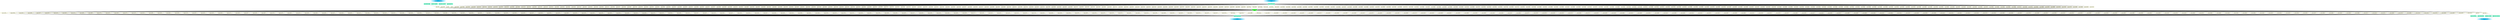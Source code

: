 graph {
	"sip=192.168.16.1" [label="sip=192.168.16.1" color=aquamarine shape=box style=filled]
	"sip=192.168.16.106" [label="sip=192.168.16.106" color=aquamarine shape=box style=filled]
	"sip=185.86.139.59" [label="sip=185.86.139.59" color=aquamarine shape=box style=filled]
	"sip=69.173.158.65" [label="sip=69.173.158.65" color=aquamarine shape=box style=filled]
	"sip=104.131.183.181" [label="sip=104.131.183.181" color=aquamarine shape=box style=filled]
	Sensor [label=Sensor color=green2 shape=invhouse style=filled]
	"dip=192.168.16.1" [label="dip=192.168.16.1" color=aquamarine shape=box style=filled]
	"dip=192.168.16.106" [label="dip=192.168.16.106" color=aquamarine shape=box style=filled]
	"dip=185.86.139.59" [label="dip=185.86.139.59" color=aquamarine shape=box style=filled]
	"dip=69.173.158.65" [label="dip=69.173.158.65" color=aquamarine shape=box style=filled]
	"dip=104.131.183.181" [label="dip=104.131.183.181" color=aquamarine shape=box style=filled]
	"sport=42308" [label="sport=42308" color=beige shape=box style=filled]
	"sip=192.168.16.106" -- "sport=42308"
	"sport=42308" -- Sensor
	"sport=57986" [label="sport=57986" color=beige shape=box style=filled]
	"sip=192.168.16.106" -- "sport=57986"
	"sport=57986" -- Sensor
	"sport=52055" [label="sport=52055" color=beige shape=box style=filled]
	"sip=192.168.16.106" -- "sport=52055"
	"sport=52055" -- Sensor
	"sport=52656" [label="sport=52656" color=beige shape=box style=filled]
	"sip=192.168.16.106" -- "sport=52656"
	"sport=52656" -- Sensor
	"sport=35197" [label="sport=35197" color=beige shape=box style=filled]
	"sip=192.168.16.106" -- "sport=35197"
	"sport=35197" -- Sensor
	"sport=54162" [label="sport=54162" color=beige shape=box style=filled]
	"sip=192.168.16.106" -- "sport=54162"
	"sport=54162" -- Sensor
	"sport=5353" [label="sport=5353" color=beige shape=box style=filled]
	"sip=192.168.16.106" -- "sport=5353"
	"sport=5353" -- Sensor
	"sport=45159" [label="sport=45159" color=beige shape=box style=filled]
	"sip=192.168.16.106" -- "sport=45159"
	"sport=45159" -- Sensor
	"sport=56452" [label="sport=56452" color=beige shape=box style=filled]
	"sip=192.168.16.106" -- "sport=56452"
	"sport=56452" -- Sensor
	"sport=54744" [label="sport=54744" color=beige shape=box style=filled]
	"sip=192.168.16.106" -- "sport=54744"
	"sport=54744" -- Sensor
	"sport=48856" [label="sport=48856" color=beige shape=box style=filled]
	"sip=192.168.16.106" -- "sport=48856"
	"sport=48856" -- Sensor
	"sport=49980" [label="sport=49980" color=beige shape=box style=filled]
	"sip=192.168.16.106" -- "sport=49980"
	"sport=49980" -- Sensor
	"sport=57796" [label="sport=57796" color=beige shape=box style=filled]
	"sip=192.168.16.106" -- "sport=57796"
	"sport=57796" -- Sensor
	"sport=50192" [label="sport=50192" color=beige shape=box style=filled]
	"sip=192.168.16.106" -- "sport=50192"
	"sport=50192" -- Sensor
	"sport=53692" [label="sport=53692" color=beige shape=box style=filled]
	"sip=192.168.16.106" -- "sport=53692"
	"sport=53692" -- Sensor
	"sport=47376" [label="sport=47376" color=beige shape=box style=filled]
	"sip=192.168.16.106" -- "sport=47376"
	"sport=47376" -- Sensor
	"sport=42103" [label="sport=42103" color=beige shape=box style=filled]
	"sip=192.168.16.106" -- "sport=42103"
	"sport=42103" -- Sensor
	"sport=58134" [label="sport=58134" color=beige shape=box style=filled]
	"sip=192.168.16.106" -- "sport=58134"
	"sport=58134" -- Sensor
	"sport=46982" [label="sport=46982" color=beige shape=box style=filled]
	"sip=192.168.16.106" -- "sport=46982"
	"sport=46982" -- Sensor
	"sport=39190" [label="sport=39190" color=beige shape=box style=filled]
	"sip=192.168.16.106" -- "sport=39190"
	"sport=39190" -- Sensor
	"sport=48842" [label="sport=48842" color=beige shape=box style=filled]
	"sip=192.168.16.106" -- "sport=48842"
	"sport=48842" -- Sensor
	"sport=50438" [label="sport=50438" color=beige shape=box style=filled]
	"sip=192.168.16.106" -- "sport=50438"
	"sport=50438" -- Sensor
	"sport=51159" [label="sport=51159" color=beige shape=box style=filled]
	"sip=192.168.16.106" -- "sport=51159"
	"sport=51159" -- Sensor
	"sport=40872" [label="sport=40872" color=beige shape=box style=filled]
	"sip=192.168.16.106" -- "sport=40872"
	"sport=40872" -- Sensor
	"sport=60164" [label="sport=60164" color=beige shape=box style=filled]
	"sip=192.168.16.106" -- "sport=60164"
	"sport=60164" -- Sensor
	"sport=34554" [label="sport=34554" color=beige shape=box style=filled]
	"sip=192.168.16.106" -- "sport=34554"
	"sport=34554" -- Sensor
	"sport=58394" [label="sport=58394" color=beige shape=box style=filled]
	"sip=192.168.16.106" -- "sport=58394"
	"sport=58394" -- Sensor
	"sport=41719" [label="sport=41719" color=beige shape=box style=filled]
	"sip=192.168.16.106" -- "sport=41719"
	"sport=41719" -- Sensor
	"sport=50828" [label="sport=50828" color=beige shape=box style=filled]
	"sip=192.168.16.106" -- "sport=50828"
	"sport=50828" -- Sensor
	"sport=42877" [label="sport=42877" color=beige shape=box style=filled]
	"sip=192.168.16.106" -- "sport=42877"
	"sport=42877" -- Sensor
	"sport=54285" [label="sport=54285" color=beige shape=box style=filled]
	"sip=192.168.16.106" -- "sport=54285"
	"sport=54285" -- Sensor
	"sport=39827" [label="sport=39827" color=beige shape=box style=filled]
	"sip=192.168.16.106" -- "sport=39827"
	"sport=39827" -- Sensor
	"sport=37256" [label="sport=37256" color=beige shape=box style=filled]
	"sip=192.168.16.106" -- "sport=37256"
	"sport=37256" -- Sensor
	"sport=42759" [label="sport=42759" color=beige shape=box style=filled]
	"sip=192.168.16.106" -- "sport=42759"
	"sport=42759" -- Sensor
	"sport=48522" [label="sport=48522" color=beige shape=box style=filled]
	"sip=192.168.16.106" -- "sport=48522"
	"sport=48522" -- Sensor
	"sport=44974" [label="sport=44974" color=beige shape=box style=filled]
	"sip=192.168.16.106" -- "sport=44974"
	"sport=44974" -- Sensor
	"sport=35942" [label="sport=35942" color=beige shape=box style=filled]
	"sip=192.168.16.106" -- "sport=35942"
	"sport=35942" -- Sensor
	"sport=36802" [label="sport=36802" color=beige shape=box style=filled]
	"sip=192.168.16.106" -- "sport=36802"
	"sport=36802" -- Sensor
	"sport=58622" [label="sport=58622" color=beige shape=box style=filled]
	"sip=192.168.16.106" -- "sport=58622"
	"sport=58622" -- Sensor
	"sport=45574" [label="sport=45574" color=beige shape=box style=filled]
	"sip=192.168.16.106" -- "sport=45574"
	"sport=45574" -- Sensor
	"sport=39302" [label="sport=39302" color=beige shape=box style=filled]
	"sip=192.168.16.106" -- "sport=39302"
	"sport=39302" -- Sensor
	"sport=56873" [label="sport=56873" color=beige shape=box style=filled]
	"sip=192.168.16.106" -- "sport=56873"
	"sport=56873" -- Sensor
	"sport=34174" [label="sport=34174" color=beige shape=box style=filled]
	"sip=192.168.16.106" -- "sport=34174"
	"sport=34174" -- Sensor
	"sport=55984" [label="sport=55984" color=beige shape=box style=filled]
	"sip=192.168.16.106" -- "sport=55984"
	"sport=55984" -- Sensor
	"sport=35019" [label="sport=35019" color=beige shape=box style=filled]
	"sip=192.168.16.106" -- "sport=35019"
	"sport=35019" -- Sensor
	"sport=55372" [label="sport=55372" color=beige shape=box style=filled]
	"sip=192.168.16.106" -- "sport=55372"
	"sport=55372" -- Sensor
	"sport=59737" [label="sport=59737" color=beige shape=box style=filled]
	"sip=192.168.16.106" -- "sport=59737"
	"sport=59737" -- Sensor
	"sport=49806" [label="sport=49806" color=beige shape=box style=filled]
	"sip=192.168.16.106" -- "sport=49806"
	"sport=49806" -- Sensor
	"sport=55090" [label="sport=55090" color=beige shape=box style=filled]
	"sip=192.168.16.106" -- "sport=55090"
	"sport=55090" -- Sensor
	"sport=50058" [label="sport=50058" color=beige shape=box style=filled]
	"sip=192.168.16.106" -- "sport=50058"
	"sport=50058" -- Sensor
	"sport=33274" [label="sport=33274" color=beige shape=box style=filled]
	"sip=192.168.16.106" -- "sport=33274"
	"sport=33274" -- Sensor
	"sport=56213" [label="sport=56213" color=beige shape=box style=filled]
	"sip=192.168.16.106" -- "sport=56213"
	"sport=56213" -- Sensor
	"sport=443" [label="sport=443" color=beige shape=box style=filled]
	"sip=104.131.183.181" -- "sport=443"
	"sport=443" -- Sensor
	"sport=48997" [label="sport=48997" color=beige shape=box style=filled]
	"sip=192.168.16.106" -- "sport=48997"
	"sport=48997" -- Sensor
	"sport=37560" [label="sport=37560" color=beige shape=box style=filled]
	"sip=192.168.16.106" -- "sport=37560"
	"sport=37560" -- Sensor
	"sport=36978" [label="sport=36978" color=beige shape=box style=filled]
	"sip=192.168.16.106" -- "sport=36978"
	"sport=36978" -- Sensor
	"sport=36556" [label="sport=36556" color=beige shape=box style=filled]
	"sip=192.168.16.106" -- "sport=36556"
	"sport=36556" -- Sensor
	"sport=45031" [label="sport=45031" color=beige shape=box style=filled]
	"sip=192.168.16.106" -- "sport=45031"
	"sport=45031" -- Sensor
	"sport=58831" [label="sport=58831" color=beige shape=box style=filled]
	"sip=192.168.16.106" -- "sport=58831"
	"sport=58831" -- Sensor
	"sport=56306" [label="sport=56306" color=beige shape=box style=filled]
	"sip=192.168.16.106" -- "sport=56306"
	"sport=56306" -- Sensor
	"sport=55978" [label="sport=55978" color=beige shape=box style=filled]
	"sip=192.168.16.106" -- "sport=55978"
	"sport=55978" -- Sensor
	"sport=50624" [label="sport=50624" color=beige shape=box style=filled]
	"sip=192.168.16.106" -- "sport=50624"
	"sport=50624" -- Sensor
	"sport=38876" [label="sport=38876" color=beige shape=box style=filled]
	"sip=192.168.16.106" -- "sport=38876"
	"sport=38876" -- Sensor
	"sport=49371" [label="sport=49371" color=beige shape=box style=filled]
	"sip=192.168.16.106" -- "sport=49371"
	"sport=49371" -- Sensor
	"sport=50446" [label="sport=50446" color=beige shape=box style=filled]
	"sip=192.168.16.106" -- "sport=50446"
	"sport=50446" -- Sensor
	"sport=56783" [label="sport=56783" color=beige shape=box style=filled]
	"sip=192.168.16.106" -- "sport=56783"
	"sport=56783" -- Sensor
	"sport=53206" [label="sport=53206" color=beige shape=box style=filled]
	"sip=192.168.16.106" -- "sport=53206"
	"sport=53206" -- Sensor
	"sport=49830" [label="sport=49830" color=beige shape=box style=filled]
	"sip=192.168.16.106" -- "sport=49830"
	"sport=49830" -- Sensor
	"sport=52915" [label="sport=52915" color=beige shape=box style=filled]
	"sip=192.168.16.106" -- "sport=52915"
	"sport=52915" -- Sensor
	"sport=54166" [label="sport=54166" color=beige shape=box style=filled]
	"sip=192.168.16.106" -- "sport=54166"
	"sport=54166" -- Sensor
	"sport=45250" [label="sport=45250" color=beige shape=box style=filled]
	"sip=192.168.16.106" -- "sport=45250"
	"sport=45250" -- Sensor
	"sport=47564" [label="sport=47564" color=beige shape=box style=filled]
	"sip=192.168.16.106" -- "sport=47564"
	"sport=47564" -- Sensor
	"sport=47582" [label="sport=47582" color=beige shape=box style=filled]
	"sip=192.168.16.106" -- "sport=47582"
	"sport=47582" -- Sensor
	"sport=55016" [label="sport=55016" color=beige shape=box style=filled]
	"sip=192.168.16.106" -- "sport=55016"
	"sport=55016" -- Sensor
	"sport=59522" [label="sport=59522" color=beige shape=box style=filled]
	"sip=192.168.16.106" -- "sport=59522"
	"sport=59522" -- Sensor
	"sport=49818" [label="sport=49818" color=beige shape=box style=filled]
	"sip=192.168.16.106" -- "sport=49818"
	"sport=49818" -- Sensor
	"sport=55210" [label="sport=55210" color=beige shape=box style=filled]
	"sip=192.168.16.106" -- "sport=55210"
	"sport=55210" -- Sensor
	"sport=49922" [label="sport=49922" color=beige shape=box style=filled]
	"sip=192.168.16.106" -- "sport=49922"
	"sport=49922" -- Sensor
	"sport=57738" [label="sport=57738" color=beige shape=box style=filled]
	"sip=192.168.16.106" -- "sport=57738"
	"sport=57738" -- Sensor
	"sport=52705" [label="sport=52705" color=beige shape=box style=filled]
	"sip=192.168.16.106" -- "sport=52705"
	"sport=52705" -- Sensor
	"sport=59344" [label="sport=59344" color=beige shape=box style=filled]
	"sip=192.168.16.106" -- "sport=59344"
	"sport=59344" -- Sensor
	"sport=39480" [label="sport=39480" color=beige shape=box style=filled]
	"sip=192.168.16.106" -- "sport=39480"
	"sport=39480" -- Sensor
	"sport=54764" [label="sport=54764" color=beige shape=box style=filled]
	"sip=192.168.16.106" -- "sport=54764"
	"sport=54764" -- Sensor
	"sport=51979" [label="sport=51979" color=beige shape=box style=filled]
	"sip=192.168.16.1" -- "sport=51979"
	"sport=51979" -- Sensor
	"sport=54972" [label="sport=54972" color=beige shape=box style=filled]
	"sip=192.168.16.106" -- "sport=54972"
	"sport=54972" -- Sensor
	"sport=49471" [label="sport=49471" color=beige shape=box style=filled]
	"sip=192.168.16.106" -- "sport=49471"
	"sport=49471" -- Sensor
	"sport=54760" [label="sport=54760" color=beige shape=box style=filled]
	"sip=192.168.16.106" -- "sport=54760"
	"sport=54760" -- Sensor
	"sport=55068" [label="sport=55068" color=beige shape=box style=filled]
	"sip=192.168.16.106" -- "sport=55068"
	"sport=55068" -- Sensor
	"sport=48272" [label="sport=48272" color=beige shape=box style=filled]
	"sip=192.168.16.106" -- "sport=48272"
	"sport=48272" -- Sensor
	"sport=47083" [label="sport=47083" color=beige shape=box style=filled]
	"sip=192.168.16.106" -- "sport=47083"
	"sport=47083" -- Sensor
	"sport=56384" [label="sport=56384" color=beige shape=box style=filled]
	"sip=192.168.16.106" -- "sport=56384"
	"sport=56384" -- Sensor
	"sport=56432" [label="sport=56432" color=beige shape=box style=filled]
	"sip=192.168.16.106" -- "sport=56432"
	"sport=56432" -- Sensor
	"sport=50186" [label="sport=50186" color=beige shape=box style=filled]
	"sip=192.168.16.106" -- "sport=50186"
	"sport=50186" -- Sensor
	"sport=33077" [label="sport=33077" color=beige shape=box style=filled]
	"sip=192.168.16.106" -- "sport=33077"
	"sport=33077" -- Sensor
	"sport=46381" [label="sport=46381" color=beige shape=box style=filled]
	"sip=192.168.16.106" -- "sport=46381"
	"sport=46381" -- Sensor
	"sport=39253" [label="sport=39253" color=beige shape=box style=filled]
	"sip=192.168.16.106" -- "sport=39253"
	"sport=39253" -- Sensor
	"sport=54170" [label="sport=54170" color=beige shape=box style=filled]
	"sip=192.168.16.106" -- "sport=54170"
	"sport=54170" -- Sensor
	"sport=51862" [label="sport=51862" color=beige shape=box style=filled]
	"sip=192.168.16.106" -- "sport=51862"
	"sport=51862" -- Sensor
	"sport=49908" [label="sport=49908" color=beige shape=box style=filled]
	"sip=192.168.16.106" -- "sport=49908"
	"sport=49908" -- Sensor
	"sport=38042" [label="sport=38042" color=beige shape=box style=filled]
	"sip=192.168.16.106" -- "sport=38042"
	"sport=38042" -- Sensor
	"sport=38488" [label="sport=38488" color=beige shape=box style=filled]
	"sip=192.168.16.106" -- "sport=38488"
	"sport=38488" -- Sensor
	"sport=37824" [label="sport=37824" color=beige shape=box style=filled]
	"sip=192.168.16.106" -- "sport=37824"
	"sport=37824" -- Sensor
	"sport=49714" [label="sport=49714" color=beige shape=box style=filled]
	"sip=192.168.16.106" -- "sport=49714"
	"sport=49714" -- Sensor
	"sport=47096" [label="sport=47096" color=beige shape=box style=filled]
	"sip=192.168.16.106" -- "sport=47096"
	"sport=47096" -- Sensor
	"sport=47915" [label="sport=47915" color=beige shape=box style=filled]
	"sip=192.168.16.106" -- "sport=47915"
	"sport=47915" -- Sensor
	"sport=55030" [label="sport=55030" color=beige shape=box style=filled]
	"sip=192.168.16.106" -- "sport=55030"
	"sport=55030" -- Sensor
	"sport=56072" [label="sport=56072" color=beige shape=box style=filled]
	"sip=192.168.16.106" -- "sport=56072"
	"sport=56072" -- Sensor
	"sport=47016" [label="sport=47016" color=beige shape=box style=filled]
	"sip=192.168.16.106" -- "sport=47016"
	"sport=47016" -- Sensor
	"sport=37999" [label="sport=37999" color=beige shape=box style=filled]
	"sip=192.168.16.106" -- "sport=37999"
	"sport=37999" -- Sensor
	"sport=58396" [label="sport=58396" color=beige shape=box style=filled]
	"sip=192.168.16.106" -- "sport=58396"
	"sport=58396" -- Sensor
	"sport=43652" [label="sport=43652" color=beige shape=box style=filled]
	"sip=192.168.16.106" -- "sport=43652"
	"sport=43652" -- Sensor
	"sport=38675" [label="sport=38675" color=beige shape=box style=filled]
	"sip=192.168.16.106" -- "sport=38675"
	"sport=38675" -- Sensor
	"sport=39386" [label="sport=39386" color=beige shape=box style=filled]
	"sip=192.168.16.106" -- "sport=39386"
	"sport=39386" -- Sensor
	"sport=41571" [label="sport=41571" color=beige shape=box style=filled]
	"sip=192.168.16.106" -- "sport=41571"
	"sport=41571" -- Sensor
	"sport=38522" [label="sport=38522" color=beige shape=box style=filled]
	"sip=192.168.16.106" -- "sport=38522"
	"sport=38522" -- Sensor
	"sport=51908" [label="sport=51908" color=beige shape=box style=filled]
	"sip=192.168.16.106" -- "sport=51908"
	"sport=51908" -- Sensor
	"sport=41563" [label="sport=41563" color=beige shape=box style=filled]
	"sip=192.168.16.106" -- "sport=41563"
	"sport=41563" -- Sensor
	"sport=34465" [label="sport=34465" color=beige shape=box style=filled]
	"sip=192.168.16.106" -- "sport=34465"
	"sport=34465" -- Sensor
	"sport=49924" [label="sport=49924" color=beige shape=box style=filled]
	"sip=192.168.16.106" -- "sport=49924"
	"sport=49924" -- Sensor
	"sport=52060" [label="sport=52060" color=beige shape=box style=filled]
	"sip=192.168.16.106" -- "sport=52060"
	"sport=52060" -- Sensor
	"sport=47110" [label="sport=47110" color=beige shape=box style=filled]
	"sip=192.168.16.106" -- "sport=47110"
	"sport=47110" -- Sensor
	"sport=34365" [label="sport=34365" color=beige shape=box style=filled]
	"sip=192.168.16.106" -- "sport=34365"
	"sport=34365" -- Sensor
	"sport=53245" [label="sport=53245" color=beige shape=box style=filled]
	"sip=192.168.16.106" -- "sport=53245"
	"sport=53245" -- Sensor
	"sport=0" [label="sport=0" color=beige shape=box style=filled]
	"sip=192.168.16.106" -- "sport=0"
	"sport=0" -- Sensor
	"sport=36372" [label="sport=36372" color=beige shape=box style=filled]
	"sip=192.168.16.106" -- "sport=36372"
	"sport=36372" -- Sensor
	"sport=44106" [label="sport=44106" color=beige shape=box style=filled]
	"sip=192.168.16.106" -- "sport=44106"
	"sport=44106" -- Sensor
	"sport=52128" [label="sport=52128" color=beige shape=box style=filled]
	"sip=192.168.16.106" -- "sport=52128"
	"sport=52128" -- Sensor
	"sport=55373" [label="sport=55373" color=beige shape=box style=filled]
	"sip=192.168.16.106" -- "sport=55373"
	"sport=55373" -- Sensor
	"sport=47166" [label="sport=47166" color=beige shape=box style=filled]
	"sip=192.168.16.106" -- "sport=47166"
	"sport=47166" -- Sensor
	"sport=40324" [label="sport=40324" color=beige shape=box style=filled]
	"sip=192.168.16.106" -- "sport=40324"
	"sport=40324" -- Sensor
	"sport=36285" [label="sport=36285" color=beige shape=box style=filled]
	"sip=192.168.16.106" -- "sport=36285"
	"sport=36285" -- Sensor
	"sport=52056" [label="sport=52056" color=beige shape=box style=filled]
	"sip=192.168.16.106" -- "sport=52056"
	"sport=52056" -- Sensor
	"sport=443" [label="sport=443" color=beige shape=box style=filled]
	"sip=185.86.139.59" -- "sport=443"
	"sport=443" -- Sensor
	"sport=42569" [label="sport=42569" color=beige shape=box style=filled]
	"sip=192.168.16.106" -- "sport=42569"
	"sport=42569" -- Sensor
	"sport=57879" [label="sport=57879" color=beige shape=box style=filled]
	"sip=192.168.16.106" -- "sport=57879"
	"sport=57879" -- Sensor
	"sport=53" [label="sport=53" color=beige shape=box style=filled]
	"sip=192.168.16.1" -- "sport=53"
	"sport=53" -- Sensor
	"sport=39976" [label="sport=39976" color=beige shape=box style=filled]
	"sip=192.168.16.106" -- "sport=39976"
	"sport=39976" -- Sensor
	"sport=47824" [label="sport=47824" color=beige shape=box style=filled]
	"sip=192.168.16.106" -- "sport=47824"
	"sport=47824" -- Sensor
	"sport=54756" [label="sport=54756" color=beige shape=box style=filled]
	"sip=192.168.16.106" -- "sport=54756"
	"sport=54756" -- Sensor
	"sport=54758" [label="sport=54758" color=beige shape=box style=filled]
	"sip=192.168.16.106" -- "sport=54758"
	"sport=54758" -- Sensor
	"sport=54754" [label="sport=54754" color=beige shape=box style=filled]
	"sip=192.168.16.106" -- "sport=54754"
	"sport=54754" -- Sensor
	"sport=48454" [label="sport=48454" color=beige shape=box style=filled]
	"sip=192.168.16.106" -- "sport=48454"
	"sport=48454" -- Sensor
	"sport=49828" [label="sport=49828" color=beige shape=box style=filled]
	"sip=192.168.16.106" -- "sport=49828"
	"sport=49828" -- Sensor
	"sport=54104" [label="sport=54104" color=beige shape=box style=filled]
	"sip=192.168.16.106" -- "sport=54104"
	"sport=54104" -- Sensor
	"sport=47098" [label="sport=47098" color=beige shape=box style=filled]
	"sip=192.168.16.106" -- "sport=47098"
	"sport=47098" -- Sensor
	"sport=56689" [label="sport=56689" color=beige shape=box style=filled]
	"sip=192.168.16.106" -- "sport=56689"
	"sport=56689" -- Sensor
	"sport=35332" [label="sport=35332" color=beige shape=box style=filled]
	"sip=192.168.16.106" -- "sport=35332"
	"sport=35332" -- Sensor
	"sport=36214" [label="sport=36214" color=beige shape=box style=filled]
	"sip=192.168.16.106" -- "sport=36214"
	"sport=36214" -- Sensor
	"sport=45380" [label="sport=45380" color=beige shape=box style=filled]
	"sip=192.168.16.106" -- "sport=45380"
	"sport=45380" -- Sensor
	"sport=49998" [label="sport=49998" color=beige shape=box style=filled]
	"sip=192.168.16.106" -- "sport=49998"
	"sport=49998" -- Sensor
	"sport=54740" [label="sport=54740" color=beige shape=box style=filled]
	"sip=192.168.16.106" -- "sport=54740"
	"sport=54740" -- Sensor
	"sport=49702" [label="sport=49702" color=beige shape=box style=filled]
	"sip=192.168.16.106" -- "sport=49702"
	"sport=49702" -- Sensor
	"sport=51872" [label="sport=51872" color=beige shape=box style=filled]
	"sip=192.168.16.106" -- "sport=51872"
	"sport=51872" -- Sensor
	"sport=55184" [label="sport=55184" color=beige shape=box style=filled]
	"sip=192.168.16.106" -- "sport=55184"
	"sport=55184" -- Sensor
	"sport=50194" [label="sport=50194" color=beige shape=box style=filled]
	"sip=192.168.16.106" -- "sport=50194"
	"sport=50194" -- Sensor
	"sport=37830" [label="sport=37830" color=beige shape=box style=filled]
	"sip=192.168.16.106" -- "sport=37830"
	"sport=37830" -- Sensor
	"sport=44948" [label="sport=44948" color=beige shape=box style=filled]
	"sip=192.168.16.106" -- "sport=44948"
	"sport=44948" -- Sensor
	"sport=59148" [label="sport=59148" color=beige shape=box style=filled]
	"sip=192.168.16.106" -- "sport=59148"
	"sport=59148" -- Sensor
	"sport=50002" [label="sport=50002" color=beige shape=box style=filled]
	"sip=192.168.16.106" -- "sport=50002"
	"sport=50002" -- Sensor
	"sport=60350" [label="sport=60350" color=beige shape=box style=filled]
	"sip=192.168.16.106" -- "sport=60350"
	"sport=60350" -- Sensor
	"sport=50810" [label="sport=50810" color=beige shape=box style=filled]
	"sip=192.168.16.106" -- "sport=50810"
	"sport=50810" -- Sensor
	"sport=45382" [label="sport=45382" color=beige shape=box style=filled]
	"sip=192.168.16.106" -- "sport=45382"
	"sport=45382" -- Sensor
	"sport=45671" [label="sport=45671" color=beige shape=box style=filled]
	"sip=192.168.16.106" -- "sport=45671"
	"sport=45671" -- Sensor
	"sport=49494" [label="sport=49494" color=beige shape=box style=filled]
	"sip=192.168.16.106" -- "sport=49494"
	"sport=49494" -- Sensor
	"sport=54172" [label="sport=54172" color=beige shape=box style=filled]
	"sip=192.168.16.106" -- "sport=54172"
	"sport=54172" -- Sensor
	"sport=43326" [label="sport=43326" color=beige shape=box style=filled]
	"sip=192.168.16.106" -- "sport=43326"
	"sport=43326" -- Sensor
	"sport=43593" [label="sport=43593" color=beige shape=box style=filled]
	"sip=192.168.16.106" -- "sport=43593"
	"sport=43593" -- Sensor
	"sport=35987" [label="sport=35987" color=beige shape=box style=filled]
	"sip=192.168.16.106" -- "sport=35987"
	"sport=35987" -- Sensor
	"sport=46803" [label="sport=46803" color=beige shape=box style=filled]
	"sip=192.168.16.106" -- "sport=46803"
	"sport=46803" -- Sensor
	"sport=38173" [label="sport=38173" color=beige shape=box style=filled]
	"sip=192.168.16.106" -- "sport=38173"
	"sport=38173" -- Sensor
	"sport=57670" [label="sport=57670" color=beige shape=box style=filled]
	"sip=192.168.16.106" -- "sport=57670"
	"sport=57670" -- Sensor
	"sport=39872" [label="sport=39872" color=beige shape=box style=filled]
	"sip=192.168.16.106" -- "sport=39872"
	"sport=39872" -- Sensor
	"sport=55390" [label="sport=55390" color=beige shape=box style=filled]
	"sip=192.168.16.106" -- "sport=55390"
	"sport=55390" -- Sensor
	"sport=47087" [label="sport=47087" color=beige shape=box style=filled]
	"sip=192.168.16.106" -- "sport=47087"
	"sport=47087" -- Sensor
	"sport=60594" [label="sport=60594" color=beige shape=box style=filled]
	"sip=192.168.16.106" -- "sport=60594"
	"sport=60594" -- Sensor
	"sport=47174" [label="sport=47174" color=beige shape=box style=filled]
	"sip=192.168.16.106" -- "sport=47174"
	"sport=47174" -- Sensor
	"sport=51236" [label="sport=51236" color=beige shape=box style=filled]
	"sip=192.168.16.106" -- "sport=51236"
	"sport=51236" -- Sensor
	"sport=0" [label="sport=0" color=beige shape=box style=filled]
	"sip=192.168.16.1" -- "sport=0"
	"sport=0" -- Sensor
	"sport=58152" [label="sport=58152" color=beige shape=box style=filled]
	"sip=192.168.16.106" -- "sport=58152"
	"sport=58152" -- Sensor
	"sport=56386" [label="sport=56386" color=beige shape=box style=filled]
	"sip=192.168.16.106" -- "sport=56386"
	"sport=56386" -- Sensor
	"sport=48470" [label="sport=48470" color=beige shape=box style=filled]
	"sip=192.168.16.106" -- "sport=48470"
	"sport=48470" -- Sensor
	"sport=40926" [label="sport=40926" color=beige shape=box style=filled]
	"sip=192.168.16.106" -- "sport=40926"
	"sport=40926" -- Sensor
	"sport=49992" [label="sport=49992" color=beige shape=box style=filled]
	"sip=192.168.16.106" -- "sport=49992"
	"sport=49992" -- Sensor
	"sport=35023" [label="sport=35023" color=beige shape=box style=filled]
	"sip=192.168.16.106" -- "sport=35023"
	"sport=35023" -- Sensor
	"sport=49920" [label="sport=49920" color=beige shape=box style=filled]
	"sip=192.168.16.106" -- "sport=49920"
	"sport=49920" -- Sensor
	"sport=42804" [label="sport=42804" color=beige shape=box style=filled]
	"sip=192.168.16.106" -- "sport=42804"
	"sport=42804" -- Sensor
	"sport=43049" [label="sport=43049" color=beige shape=box style=filled]
	"sip=192.168.16.106" -- "sport=43049"
	"sport=43049" -- Sensor
	"sport=51524" [label="sport=51524" color=beige shape=box style=filled]
	"sip=192.168.16.106" -- "sport=51524"
	"sport=51524" -- Sensor
	"sport=49938" [label="sport=49938" color=beige shape=box style=filled]
	"sip=192.168.16.106" -- "sport=49938"
	"sport=49938" -- Sensor
	"sport=52775" [label="sport=52775" color=beige shape=box style=filled]
	"sip=192.168.16.106" -- "sport=52775"
	"sport=52775" -- Sensor
	"sport=47532" [label="sport=47532" color=beige shape=box style=filled]
	"sip=192.168.16.106" -- "sport=47532"
	"sport=47532" -- Sensor
	"sport=56728" [label="sport=56728" color=beige shape=box style=filled]
	"sip=192.168.16.106" -- "sport=56728"
	"sport=56728" -- Sensor
	"sport=53451" [label="sport=53451" color=beige shape=box style=filled]
	"sip=192.168.16.106" -- "sport=53451"
	"sport=53451" -- Sensor
	"sport=39781" [label="sport=39781" color=beige shape=box style=filled]
	"sip=192.168.16.106" -- "sport=39781"
	"sport=39781" -- Sensor
	"sport=57136" [label="sport=57136" color=beige shape=box style=filled]
	"sip=192.168.16.106" -- "sport=57136"
	"sport=57136" -- Sensor
	"sport=55834" [label="sport=55834" color=beige shape=box style=filled]
	"sip=192.168.16.106" -- "sport=55834"
	"sport=55834" -- Sensor
	"sport=47714" [label="sport=47714" color=beige shape=box style=filled]
	"sip=192.168.16.106" -- "sport=47714"
	"sport=47714" -- Sensor
	"sport=55374" [label="sport=55374" color=beige shape=box style=filled]
	"sip=192.168.16.106" -- "sport=55374"
	"sport=55374" -- Sensor
	"sport=43195" [label="sport=43195" color=beige shape=box style=filled]
	"sip=192.168.16.106" -- "sport=43195"
	"sport=43195" -- Sensor
	"sport=54186" [label="sport=54186" color=beige shape=box style=filled]
	"sip=192.168.16.106" -- "sport=54186"
	"sport=54186" -- Sensor
	"sport=59848" [label="sport=59848" color=beige shape=box style=filled]
	"sip=192.168.16.106" -- "sport=59848"
	"sport=59848" -- Sensor
	"sport=60210" [label="sport=60210" color=beige shape=box style=filled]
	"sip=192.168.16.106" -- "sport=60210"
	"sport=60210" -- Sensor
	"sport=44686" [label="sport=44686" color=beige shape=box style=filled]
	"sip=192.168.16.106" -- "sport=44686"
	"sport=44686" -- Sensor
	"sport=58520" [label="sport=58520" color=beige shape=box style=filled]
	"sip=192.168.16.106" -- "sport=58520"
	"sport=58520" -- Sensor
	"sport=38839" [label="sport=38839" color=beige shape=box style=filled]
	"sip=192.168.16.106" -- "sport=38839"
	"sport=38839" -- Sensor
	"sport=54164" [label="sport=54164" color=beige shape=box style=filled]
	"sip=192.168.16.106" -- "sport=54164"
	"sport=54164" -- Sensor
	"sport=46992" [label="sport=46992" color=beige shape=box style=filled]
	"sip=192.168.16.106" -- "sport=46992"
	"sport=46992" -- Sensor
	"sport=48446" [label="sport=48446" color=beige shape=box style=filled]
	"sip=192.168.16.106" -- "sport=48446"
	"sport=48446" -- Sensor
	"sport=54244" [label="sport=54244" color=beige shape=box style=filled]
	"sip=192.168.16.106" -- "sport=54244"
	"sport=54244" -- Sensor
	"sport=54412" [label="sport=54412" color=beige shape=box style=filled]
	"sip=192.168.16.106" -- "sport=54412"
	"sport=54412" -- Sensor
	"sport=58778" [label="sport=58778" color=beige shape=box style=filled]
	"sip=192.168.16.106" -- "sport=58778"
	"sport=58778" -- Sensor
	"sport=53202" [label="sport=53202" color=beige shape=box style=filled]
	"sip=192.168.16.106" -- "sport=53202"
	"sport=53202" -- Sensor
	"sport=41867" [label="sport=41867" color=beige shape=box style=filled]
	"sip=192.168.16.106" -- "sport=41867"
	"sport=41867" -- Sensor
	"sport=56536" [label="sport=56536" color=beige shape=box style=filled]
	"sip=192.168.16.106" -- "sport=56536"
	"sport=56536" -- Sensor
	"sport=48858" [label="sport=48858" color=beige shape=box style=filled]
	"sip=192.168.16.106" -- "sport=48858"
	"sport=48858" -- Sensor
	"sport=52512" [label="sport=52512" color=beige shape=box style=filled]
	"sip=192.168.16.106" -- "sport=52512"
	"sport=52512" -- Sensor
	"sport=47000" [label="sport=47000" color=beige shape=box style=filled]
	"sip=192.168.16.106" -- "sport=47000"
	"sport=47000" -- Sensor
	"sport=54720" [label="sport=54720" color=beige shape=box style=filled]
	"sip=192.168.16.106" -- "sport=54720"
	"sport=54720" -- Sensor
	"sport=54746" [label="sport=54746" color=beige shape=box style=filled]
	"sip=192.168.16.106" -- "sport=54746"
	"sport=54746" -- Sensor
	"sport=59717" [label="sport=59717" color=beige shape=box style=filled]
	"sip=192.168.16.106" -- "sport=59717"
	"sport=59717" -- Sensor
	"sport=44680" [label="sport=44680" color=beige shape=box style=filled]
	"sip=192.168.16.106" -- "sport=44680"
	"sport=44680" -- Sensor
	"sport=51932" [label="sport=51932" color=beige shape=box style=filled]
	"sip=192.168.16.106" -- "sport=51932"
	"sport=51932" -- Sensor
	"sport=50177" [label="sport=50177" color=beige shape=box style=filled]
	"sip=192.168.16.106" -- "sport=50177"
	"sport=50177" -- Sensor
	"sport=46100" [label="sport=46100" color=beige shape=box style=filled]
	"sip=192.168.16.106" -- "sport=46100"
	"sport=46100" -- Sensor
	"sport=57782" [label="sport=57782" color=beige shape=box style=filled]
	"sip=192.168.16.106" -- "sport=57782"
	"sport=57782" -- Sensor
	"sport=52058" [label="sport=52058" color=beige shape=box style=filled]
	"sip=192.168.16.106" -- "sport=52058"
	"sport=52058" -- Sensor
	"sport=38115" [label="sport=38115" color=beige shape=box style=filled]
	"sip=192.168.16.106" -- "sport=38115"
	"sport=38115" -- Sensor
	"sport=49994" [label="sport=49994" color=beige shape=box style=filled]
	"sip=192.168.16.106" -- "sport=49994"
	"sport=49994" -- Sensor
	"sport=45605" [label="sport=45605" color=beige shape=box style=filled]
	"sip=192.168.16.106" -- "sport=45605"
	"sport=45605" -- Sensor
	"sport=60865" [label="sport=60865" color=beige shape=box style=filled]
	"sip=192.168.16.106" -- "sport=60865"
	"sport=60865" -- Sensor
	"sport=32894" [label="sport=32894" color=beige shape=box style=filled]
	"sip=192.168.16.106" -- "sport=32894"
	"sport=32894" -- Sensor
	"sport=50730" [label="sport=50730" color=beige shape=box style=filled]
	"sip=192.168.16.106" -- "sport=50730"
	"sport=50730" -- Sensor
	"sport=60864" [label="sport=60864" color=beige shape=box style=filled]
	"sip=192.168.16.106" -- "sport=60864"
	"sport=60864" -- Sensor
	"sport=37244" [label="sport=37244" color=beige shape=box style=filled]
	"sip=192.168.16.106" -- "sport=37244"
	"sport=37244" -- Sensor
	"sport=41087" [label="sport=41087" color=beige shape=box style=filled]
	"sip=192.168.16.106" -- "sport=41087"
	"sport=41087" -- Sensor
	"sport=46239" [label="sport=46239" color=beige shape=box style=filled]
	"sip=192.168.16.106" -- "sport=46239"
	"sport=46239" -- Sensor
	"sport=52828" [label="sport=52828" color=beige shape=box style=filled]
	"sip=192.168.16.106" -- "sport=52828"
	"sport=52828" -- Sensor
	"sport=49906" [label="sport=49906" color=beige shape=box style=filled]
	"sip=192.168.16.106" -- "sport=49906"
	"sport=49906" -- Sensor
	"sport=45100" [label="sport=45100" color=beige shape=box style=filled]
	"sip=192.168.16.106" -- "sport=45100"
	"sport=45100" -- Sensor
	"sport=47352" [label="sport=47352" color=beige shape=box style=filled]
	"sip=192.168.16.106" -- "sport=47352"
	"sport=47352" -- Sensor
	"sport=58218" [label="sport=58218" color=beige shape=box style=filled]
	"sip=192.168.16.106" -- "sport=58218"
	"sport=58218" -- Sensor
	"sport=54229" [label="sport=54229" color=beige shape=box style=filled]
	"sip=192.168.16.106" -- "sport=54229"
	"sport=54229" -- Sensor
	"sport=51700" [label="sport=51700" color=beige shape=box style=filled]
	"sip=192.168.16.106" -- "sport=51700"
	"sport=51700" -- Sensor
	"sport=56434" [label="sport=56434" color=beige shape=box style=filled]
	"sip=192.168.16.106" -- "sport=56434"
	"sport=56434" -- Sensor
	"sport=39985" [label="sport=39985" color=beige shape=box style=filled]
	"sip=192.168.16.106" -- "sport=39985"
	"sport=39985" -- Sensor
	"sport=49904" [label="sport=49904" color=beige shape=box style=filled]
	"sip=192.168.16.106" -- "sport=49904"
	"sport=49904" -- Sensor
	"sport=35037" [label="sport=35037" color=beige shape=box style=filled]
	"sip=192.168.16.106" -- "sport=35037"
	"sport=35037" -- Sensor
	"sport=57595" [label="sport=57595" color=beige shape=box style=filled]
	"sip=192.168.16.106" -- "sport=57595"
	"sport=57595" -- Sensor
	"sport=49826" [label="sport=49826" color=beige shape=box style=filled]
	"sip=192.168.16.106" -- "sport=49826"
	"sport=49826" -- Sensor
	"sport=46510" [label="sport=46510" color=beige shape=box style=filled]
	"sip=192.168.16.106" -- "sport=46510"
	"sport=46510" -- Sensor
	"sport=59562" [label="sport=59562" color=beige shape=box style=filled]
	"sip=192.168.16.106" -- "sport=59562"
	"sport=59562" -- Sensor
	"sport=45103" [label="sport=45103" color=beige shape=box style=filled]
	"sip=192.168.16.106" -- "sport=45103"
	"sport=45103" -- Sensor
	"sport=49764" [label="sport=49764" color=beige shape=box style=filled]
	"sip=192.168.16.106" -- "sport=49764"
	"sport=49764" -- Sensor
	"sport=32828" [label="sport=32828" color=beige shape=box style=filled]
	"sip=192.168.16.106" -- "sport=32828"
	"sport=32828" -- Sensor
	"sport=49189" [label="sport=49189" color=beige shape=box style=filled]
	"sip=192.168.16.106" -- "sport=49189"
	"sport=49189" -- Sensor
	"sport=38028" [label="sport=38028" color=beige shape=box style=filled]
	"sip=192.168.16.106" -- "sport=38028"
	"sport=38028" -- Sensor
	"sport=50814" [label="sport=50814" color=beige shape=box style=filled]
	"sip=192.168.16.106" -- "sport=50814"
	"sport=50814" -- Sensor
	"sport=55028" [label="sport=55028" color=beige shape=box style=filled]
	"sip=192.168.16.106" -- "sport=55028"
	"sport=55028" -- Sensor
	"sport=49032" [label="sport=49032" color=beige shape=box style=filled]
	"sip=192.168.16.106" -- "sport=49032"
	"sport=49032" -- Sensor
	"sport=49588" [label="sport=49588" color=beige shape=box style=filled]
	"sip=192.168.16.106" -- "sport=49588"
	"sport=49588" -- Sensor
	"sport=55800" [label="sport=55800" color=beige shape=box style=filled]
	"sip=192.168.16.106" -- "sport=55800"
	"sport=55800" -- Sensor
	"sport=44544" [label="sport=44544" color=beige shape=box style=filled]
	"sip=192.168.16.106" -- "sport=44544"
	"sport=44544" -- Sensor
	"sport=42396" [label="sport=42396" color=beige shape=box style=filled]
	"sip=192.168.16.106" -- "sport=42396"
	"sport=42396" -- Sensor
	"sport=41591" [label="sport=41591" color=beige shape=box style=filled]
	"sip=192.168.16.106" -- "sport=41591"
	"sport=41591" -- Sensor
	"sport=54762" [label="sport=54762" color=beige shape=box style=filled]
	"sip=192.168.16.106" -- "sport=54762"
	"sport=54762" -- Sensor
	"sport=42416" [label="sport=42416" color=beige shape=box style=filled]
	"sip=192.168.16.106" -- "sport=42416"
	"sport=42416" -- Sensor
	"sport=60926" [label="sport=60926" color=beige shape=box style=filled]
	"sip=192.168.16.106" -- "sport=60926"
	"sport=60926" -- Sensor
	"sport=52793" [label="sport=52793" color=beige shape=box style=filled]
	"sip=192.168.16.106" -- "sport=52793"
	"sport=52793" -- Sensor
	"sport=53648" [label="sport=53648" color=beige shape=box style=filled]
	"sip=192.168.16.106" -- "sport=53648"
	"sport=53648" -- Sensor
	"sport=44892" [label="sport=44892" color=beige shape=box style=filled]
	"sip=192.168.16.106" -- "sport=44892"
	"sport=44892" -- Sensor
	"sport=34206" [label="sport=34206" color=beige shape=box style=filled]
	"sip=192.168.16.106" -- "sport=34206"
	"sport=34206" -- Sensor
	"sport=47094" [label="sport=47094" color=beige shape=box style=filled]
	"sip=192.168.16.106" -- "sport=47094"
	"sport=47094" -- Sensor
	"sport=56028" [label="sport=56028" color=beige shape=box style=filled]
	"sip=192.168.16.106" -- "sport=56028"
	"sport=56028" -- Sensor
	"sport=56904" [label="sport=56904" color=beige shape=box style=filled]
	"sip=192.168.16.106" -- "sport=56904"
	"sport=56904" -- Sensor
	"sport=42549" [label="sport=42549" color=beige shape=box style=filled]
	"sip=192.168.16.106" -- "sport=42549"
	"sport=42549" -- Sensor
	"sport=45079" [label="sport=45079" color=beige shape=box style=filled]
	"sip=192.168.16.106" -- "sport=45079"
	"sport=45079" -- Sensor
	"sport=50183" [label="sport=50183" color=beige shape=box style=filled]
	"sip=192.168.16.106" -- "sport=50183"
	"sport=50183" -- Sensor
	"sport=52679" [label="sport=52679" color=beige shape=box style=filled]
	"sip=192.168.16.106" -- "sport=52679"
	"sport=52679" -- Sensor
	"sport=32810" [label="sport=32810" color=beige shape=box style=filled]
	"sip=192.168.16.106" -- "sport=32810"
	"sport=32810" -- Sensor
	"sport=56352" [label="sport=56352" color=beige shape=box style=filled]
	"sip=192.168.16.106" -- "sport=56352"
	"sport=56352" -- Sensor
	"sport=55577" [label="sport=55577" color=beige shape=box style=filled]
	"sip=192.168.16.106" -- "sport=55577"
	"sport=55577" -- Sensor
	"sport=58935" [label="sport=58935" color=beige shape=box style=filled]
	"sip=192.168.16.106" -- "sport=58935"
	"sport=58935" -- Sensor
	"sport=48844" [label="sport=48844" color=beige shape=box style=filled]
	"sip=192.168.16.106" -- "sport=48844"
	"sport=48844" -- Sensor
	"sport=49452" [label="sport=49452" color=beige shape=box style=filled]
	"sip=192.168.16.106" -- "sport=49452"
	"sport=49452" -- Sensor
	"sport=60580" [label="sport=60580" color=beige shape=box style=filled]
	"sip=192.168.16.106" -- "sport=60580"
	"sport=60580" -- Sensor
	"sport=36888" [label="sport=36888" color=beige shape=box style=filled]
	"sip=192.168.16.106" -- "sport=36888"
	"sport=36888" -- Sensor
	"sport=33717" [label="sport=33717" color=beige shape=box style=filled]
	"sip=192.168.16.106" -- "sport=33717"
	"sport=33717" -- Sensor
	"sport=40158" [label="sport=40158" color=beige shape=box style=filled]
	"sip=192.168.16.106" -- "sport=40158"
	"sport=40158" -- Sensor
	"sport=50721" [label="sport=50721" color=beige shape=box style=filled]
	"sip=192.168.16.106" -- "sport=50721"
	"sport=50721" -- Sensor
	"sport=49044" [label="sport=49044" color=beige shape=box style=filled]
	"sip=192.168.16.106" -- "sport=49044"
	"sport=49044" -- Sensor
	"sport=46864" [label="sport=46864" color=beige shape=box style=filled]
	"sip=192.168.16.106" -- "sport=46864"
	"sport=46864" -- Sensor
	"sport=443" [label="sport=443" color=beige shape=box style=filled]
	"sip=69.173.158.65" -- "sport=443"
	"sport=443" -- Sensor
	"sport=54738" [label="sport=54738" color=beige shape=box style=filled]
	"sip=192.168.16.106" -- "sport=54738"
	"sport=54738" -- Sensor
	"sport=36890" [label="sport=36890" color=beige shape=box style=filled]
	"sip=192.168.16.106" -- "sport=36890"
	"sport=36890" -- Sensor
	"sport=54748" [label="sport=54748" color=beige shape=box style=filled]
	"sip=192.168.16.106" -- "sport=54748"
	"sport=54748" -- Sensor
	"sport=47261" [label="sport=47261" color=beige shape=box style=filled]
	"sip=192.168.16.106" -- "sport=47261"
	"sport=47261" -- Sensor
	"sport=37074" [label="sport=37074" color=beige shape=box style=filled]
	"sip=192.168.16.106" -- "sport=37074"
	"sport=37074" -- Sensor
	"sport=35069" [label="sport=35069" color=beige shape=box style=filled]
	"sip=192.168.16.106" -- "sport=35069"
	"sport=35069" -- Sensor
	"sport=48926" [label="sport=48926" color=beige shape=box style=filled]
	"sip=192.168.16.106" -- "sport=48926"
	"sport=48926" -- Sensor
	"sport=42790" [label="sport=42790" color=beige shape=box style=filled]
	"sip=192.168.16.106" -- "sport=42790"
	"sport=42790" -- Sensor
	"sport=54742" [label="sport=54742" color=beige shape=box style=filled]
	"sip=192.168.16.106" -- "sport=54742"
	"sport=54742" -- Sensor
	"dport=42308" [label="dport=42308" color=beige shape=invhouse style=filled]
	"dport=42308" -- "dip=192.168.16.106"
	Sensor -- "dport=42308"
	"dport=57986" [label="dport=57986" color=beige shape=invhouse style=filled]
	"dport=57986" -- "dip=192.168.16.106"
	Sensor -- "dport=57986"
	"dport=52055" [label="dport=52055" color=beige shape=invhouse style=filled]
	"dport=52055" -- "dip=192.168.16.106"
	Sensor -- "dport=52055"
	"dport=52656" [label="dport=52656" color=beige shape=invhouse style=filled]
	"dport=52656" -- "dip=192.168.16.106"
	Sensor -- "dport=52656"
	"dport=35197" [label="dport=35197" color=beige shape=invhouse style=filled]
	"dport=35197" -- "dip=192.168.16.106"
	Sensor -- "dport=35197"
	"dport=54162" [label="dport=54162" color=beige shape=invhouse style=filled]
	"dport=54162" -- "dip=192.168.16.106"
	Sensor -- "dport=54162"
	"dport=45159" [label="dport=45159" color=beige shape=invhouse style=filled]
	"dport=45159" -- "dip=192.168.16.106"
	Sensor -- "dport=45159"
	"dport=56452" [label="dport=56452" color=beige shape=invhouse style=filled]
	"dport=56452" -- "dip=192.168.16.106"
	Sensor -- "dport=56452"
	"dport=54744" [label="dport=54744" color=beige shape=invhouse style=filled]
	"dport=54744" -- "dip=192.168.16.106"
	Sensor -- "dport=54744"
	"dport=48856" [label="dport=48856" color=beige shape=invhouse style=filled]
	"dport=48856" -- "dip=192.168.16.106"
	Sensor -- "dport=48856"
	"dport=49980" [label="dport=49980" color=beige shape=invhouse style=filled]
	"dport=49980" -- "dip=192.168.16.106"
	Sensor -- "dport=49980"
	"dport=57796" [label="dport=57796" color=beige shape=invhouse style=filled]
	"dport=57796" -- "dip=192.168.16.106"
	Sensor -- "dport=57796"
	"dport=50192" [label="dport=50192" color=beige shape=invhouse style=filled]
	"dport=50192" -- "dip=192.168.16.106"
	Sensor -- "dport=50192"
	"dport=53692" [label="dport=53692" color=beige shape=invhouse style=filled]
	"dport=53692" -- "dip=192.168.16.106"
	Sensor -- "dport=53692"
	"dport=47376" [label="dport=47376" color=beige shape=invhouse style=filled]
	"dport=47376" -- "dip=192.168.16.106"
	Sensor -- "dport=47376"
	"dport=42103" [label="dport=42103" color=beige shape=invhouse style=filled]
	"dport=42103" -- "dip=192.168.16.106"
	Sensor -- "dport=42103"
	"dport=58134" [label="dport=58134" color=beige shape=invhouse style=filled]
	"dport=58134" -- "dip=192.168.16.106"
	Sensor -- "dport=58134"
	"dport=46982" [label="dport=46982" color=beige shape=invhouse style=filled]
	"dport=46982" -- "dip=192.168.16.106"
	Sensor -- "dport=46982"
	"dport=39190" [label="dport=39190" color=beige shape=invhouse style=filled]
	"dport=39190" -- "dip=192.168.16.106"
	Sensor -- "dport=39190"
	"dport=48842" [label="dport=48842" color=beige shape=invhouse style=filled]
	"dport=48842" -- "dip=192.168.16.106"
	Sensor -- "dport=48842"
	"dport=50438" [label="dport=50438" color=beige shape=invhouse style=filled]
	"dport=50438" -- "dip=192.168.16.106"
	Sensor -- "dport=50438"
	"dport=51159" [label="dport=51159" color=beige shape=invhouse style=filled]
	"dport=51159" -- "dip=192.168.16.106"
	Sensor -- "dport=51159"
	"dport=40872" [label="dport=40872" color=beige shape=invhouse style=filled]
	"dport=40872" -- "dip=192.168.16.106"
	Sensor -- "dport=40872"
	"dport=60164" [label="dport=60164" color=beige shape=invhouse style=filled]
	"dport=60164" -- "dip=192.168.16.106"
	Sensor -- "dport=60164"
	"dport=34554" [label="dport=34554" color=beige shape=invhouse style=filled]
	"dport=34554" -- "dip=192.168.16.106"
	Sensor -- "dport=34554"
	"dport=58394" [label="dport=58394" color=beige shape=invhouse style=filled]
	"dport=58394" -- "dip=192.168.16.106"
	Sensor -- "dport=58394"
	"dport=41719" [label="dport=41719" color=beige shape=invhouse style=filled]
	"dport=41719" -- "dip=192.168.16.106"
	Sensor -- "dport=41719"
	"dport=50828" [label="dport=50828" color=beige shape=invhouse style=filled]
	"dport=50828" -- "dip=192.168.16.106"
	Sensor -- "dport=50828"
	"dport=42877" [label="dport=42877" color=beige shape=invhouse style=filled]
	"dport=42877" -- "dip=192.168.16.106"
	Sensor -- "dport=42877"
	"dport=54285" [label="dport=54285" color=beige shape=invhouse style=filled]
	"dport=54285" -- "dip=192.168.16.106"
	Sensor -- "dport=54285"
	"dport=39827" [label="dport=39827" color=beige shape=invhouse style=filled]
	"dport=39827" -- "dip=192.168.16.106"
	Sensor -- "dport=39827"
	"dport=37256" [label="dport=37256" color=beige shape=invhouse style=filled]
	"dport=37256" -- "dip=192.168.16.106"
	Sensor -- "dport=37256"
	"dport=42759" [label="dport=42759" color=beige shape=invhouse style=filled]
	"dport=42759" -- "dip=192.168.16.106"
	Sensor -- "dport=42759"
	"dport=48522" [label="dport=48522" color=beige shape=invhouse style=filled]
	"dport=48522" -- "dip=192.168.16.106"
	Sensor -- "dport=48522"
	"dport=44974" [label="dport=44974" color=beige shape=invhouse style=filled]
	"dport=44974" -- "dip=192.168.16.106"
	Sensor -- "dport=44974"
	"dport=35942" [label="dport=35942" color=beige shape=invhouse style=filled]
	"dport=35942" -- "dip=192.168.16.106"
	Sensor -- "dport=35942"
	"dport=36802" [label="dport=36802" color=beige shape=invhouse style=filled]
	"dport=36802" -- "dip=192.168.16.106"
	Sensor -- "dport=36802"
	"dport=58622" [label="dport=58622" color=beige shape=invhouse style=filled]
	"dport=58622" -- "dip=192.168.16.106"
	Sensor -- "dport=58622"
	"dport=45574" [label="dport=45574" color=beige shape=invhouse style=filled]
	"dport=45574" -- "dip=192.168.16.106"
	Sensor -- "dport=45574"
	"dport=39302" [label="dport=39302" color=beige shape=invhouse style=filled]
	"dport=39302" -- "dip=192.168.16.106"
	Sensor -- "dport=39302"
	"dport=56873" [label="dport=56873" color=beige shape=invhouse style=filled]
	"dport=56873" -- "dip=192.168.16.106"
	Sensor -- "dport=56873"
	"dport=34174" [label="dport=34174" color=beige shape=invhouse style=filled]
	"dport=34174" -- "dip=192.168.16.106"
	Sensor -- "dport=34174"
	"dport=55984" [label="dport=55984" color=beige shape=invhouse style=filled]
	"dport=55984" -- "dip=192.168.16.106"
	Sensor -- "dport=55984"
	"dport=35019" [label="dport=35019" color=beige shape=invhouse style=filled]
	"dport=35019" -- "dip=192.168.16.106"
	Sensor -- "dport=35019"
	"dport=55372" [label="dport=55372" color=beige shape=invhouse style=filled]
	"dport=55372" -- "dip=192.168.16.106"
	Sensor -- "dport=55372"
	"dport=59737" [label="dport=59737" color=beige shape=invhouse style=filled]
	"dport=59737" -- "dip=192.168.16.106"
	Sensor -- "dport=59737"
	"dport=49806" [label="dport=49806" color=beige shape=invhouse style=filled]
	"dport=49806" -- "dip=192.168.16.106"
	Sensor -- "dport=49806"
	"dport=55090" [label="dport=55090" color=beige shape=invhouse style=filled]
	"dport=55090" -- "dip=192.168.16.106"
	Sensor -- "dport=55090"
	"dport=50058" [label="dport=50058" color=beige shape=invhouse style=filled]
	"dport=50058" -- "dip=192.168.16.106"
	Sensor -- "dport=50058"
	"dport=33274" [label="dport=33274" color=beige shape=invhouse style=filled]
	"dport=33274" -- "dip=192.168.16.106"
	Sensor -- "dport=33274"
	"dport=56213" [label="dport=56213" color=beige shape=invhouse style=filled]
	"dport=56213" -- "dip=192.168.16.106"
	Sensor -- "dport=56213"
	"dport=443" [label="dport=443" color=beige shape=invhouse style=filled]
	"dport=443" -- "dip=104.131.183.181"
	Sensor -- "dport=443"
	"dport=48997" [label="dport=48997" color=beige shape=invhouse style=filled]
	"dport=48997" -- "dip=192.168.16.106"
	Sensor -- "dport=48997"
	"dport=37560" [label="dport=37560" color=beige shape=invhouse style=filled]
	"dport=37560" -- "dip=192.168.16.106"
	Sensor -- "dport=37560"
	"dport=36978" [label="dport=36978" color=beige shape=invhouse style=filled]
	"dport=36978" -- "dip=192.168.16.106"
	Sensor -- "dport=36978"
	"dport=36556" [label="dport=36556" color=beige shape=invhouse style=filled]
	"dport=36556" -- "dip=192.168.16.106"
	Sensor -- "dport=36556"
	"dport=45031" [label="dport=45031" color=beige shape=invhouse style=filled]
	"dport=45031" -- "dip=192.168.16.106"
	Sensor -- "dport=45031"
	"dport=58831" [label="dport=58831" color=beige shape=invhouse style=filled]
	"dport=58831" -- "dip=192.168.16.106"
	Sensor -- "dport=58831"
	"dport=56306" [label="dport=56306" color=beige shape=invhouse style=filled]
	"dport=56306" -- "dip=192.168.16.106"
	Sensor -- "dport=56306"
	"dport=55978" [label="dport=55978" color=beige shape=invhouse style=filled]
	"dport=55978" -- "dip=192.168.16.106"
	Sensor -- "dport=55978"
	"dport=50624" [label="dport=50624" color=beige shape=invhouse style=filled]
	"dport=50624" -- "dip=192.168.16.106"
	Sensor -- "dport=50624"
	"dport=38876" [label="dport=38876" color=beige shape=invhouse style=filled]
	"dport=38876" -- "dip=192.168.16.106"
	Sensor -- "dport=38876"
	"dport=49371" [label="dport=49371" color=beige shape=invhouse style=filled]
	"dport=49371" -- "dip=192.168.16.106"
	Sensor -- "dport=49371"
	"dport=50446" [label="dport=50446" color=beige shape=invhouse style=filled]
	"dport=50446" -- "dip=192.168.16.106"
	Sensor -- "dport=50446"
	"dport=56783" [label="dport=56783" color=beige shape=invhouse style=filled]
	"dport=56783" -- "dip=192.168.16.106"
	Sensor -- "dport=56783"
	"dport=53206" [label="dport=53206" color=beige shape=invhouse style=filled]
	"dport=53206" -- "dip=192.168.16.106"
	Sensor -- "dport=53206"
	"dport=49830" [label="dport=49830" color=beige shape=invhouse style=filled]
	"dport=49830" -- "dip=192.168.16.106"
	Sensor -- "dport=49830"
	"dport=52915" [label="dport=52915" color=beige shape=invhouse style=filled]
	"dport=52915" -- "dip=192.168.16.106"
	Sensor -- "dport=52915"
	"dport=54166" [label="dport=54166" color=beige shape=invhouse style=filled]
	"dport=54166" -- "dip=192.168.16.106"
	Sensor -- "dport=54166"
	"dport=45250" [label="dport=45250" color=beige shape=invhouse style=filled]
	"dport=45250" -- "dip=192.168.16.106"
	Sensor -- "dport=45250"
	"dport=47582" [label="dport=47582" color=beige shape=invhouse style=filled]
	"dport=47582" -- "dip=192.168.16.106"
	Sensor -- "dport=47582"
	"dport=55016" [label="dport=55016" color=beige shape=invhouse style=filled]
	"dport=55016" -- "dip=192.168.16.106"
	Sensor -- "dport=55016"
	"dport=59522" [label="dport=59522" color=beige shape=invhouse style=filled]
	"dport=59522" -- "dip=192.168.16.106"
	Sensor -- "dport=59522"
	"dport=49818" [label="dport=49818" color=beige shape=invhouse style=filled]
	"dport=49818" -- "dip=192.168.16.106"
	Sensor -- "dport=49818"
	"dport=55210" [label="dport=55210" color=beige shape=invhouse style=filled]
	"dport=55210" -- "dip=192.168.16.106"
	Sensor -- "dport=55210"
	"dport=49922" [label="dport=49922" color=beige shape=invhouse style=filled]
	"dport=49922" -- "dip=192.168.16.106"
	Sensor -- "dport=49922"
	"dport=57738" [label="dport=57738" color=beige shape=invhouse style=filled]
	"dport=57738" -- "dip=192.168.16.106"
	Sensor -- "dport=57738"
	"dport=52705" [label="dport=52705" color=beige shape=invhouse style=filled]
	"dport=52705" -- "dip=192.168.16.106"
	Sensor -- "dport=52705"
	"dport=59344" [label="dport=59344" color=beige shape=invhouse style=filled]
	"dport=59344" -- "dip=192.168.16.106"
	Sensor -- "dport=59344"
	"dport=39480" [label="dport=39480" color=beige shape=invhouse style=filled]
	"dport=39480" -- "dip=192.168.16.106"
	Sensor -- "dport=39480"
	"dport=54764" [label="dport=54764" color=beige shape=invhouse style=filled]
	"dport=54764" -- "dip=192.168.16.106"
	Sensor -- "dport=54764"
	"dport=54972" [label="dport=54972" color=beige shape=invhouse style=filled]
	"dport=54972" -- "dip=192.168.16.106"
	Sensor -- "dport=54972"
	"dport=49471" [label="dport=49471" color=beige shape=invhouse style=filled]
	"dport=49471" -- "dip=192.168.16.106"
	Sensor -- "dport=49471"
	"dport=54760" [label="dport=54760" color=beige shape=invhouse style=filled]
	"dport=54760" -- "dip=192.168.16.106"
	Sensor -- "dport=54760"
	"dport=55068" [label="dport=55068" color=beige shape=invhouse style=filled]
	"dport=55068" -- "dip=192.168.16.106"
	Sensor -- "dport=55068"
	"dport=48272" [label="dport=48272" color=beige shape=invhouse style=filled]
	"dport=48272" -- "dip=192.168.16.106"
	Sensor -- "dport=48272"
	"dport=47083" [label="dport=47083" color=beige shape=invhouse style=filled]
	"dport=47083" -- "dip=192.168.16.106"
	Sensor -- "dport=47083"
	"dport=56432" [label="dport=56432" color=beige shape=invhouse style=filled]
	"dport=56432" -- "dip=192.168.16.106"
	Sensor -- "dport=56432"
	"dport=50186" [label="dport=50186" color=beige shape=invhouse style=filled]
	"dport=50186" -- "dip=192.168.16.106"
	Sensor -- "dport=50186"
	"dport=33077" [label="dport=33077" color=beige shape=invhouse style=filled]
	"dport=33077" -- "dip=192.168.16.106"
	Sensor -- "dport=33077"
	"dport=46381" [label="dport=46381" color=beige shape=invhouse style=filled]
	"dport=46381" -- "dip=192.168.16.106"
	Sensor -- "dport=46381"
	"dport=39253" [label="dport=39253" color=beige shape=invhouse style=filled]
	"dport=39253" -- "dip=192.168.16.106"
	Sensor -- "dport=39253"
	"dport=51862" [label="dport=51862" color=beige shape=invhouse style=filled]
	"dport=51862" -- "dip=192.168.16.106"
	Sensor -- "dport=51862"
	"dport=49908" [label="dport=49908" color=beige shape=invhouse style=filled]
	"dport=49908" -- "dip=192.168.16.106"
	Sensor -- "dport=49908"
	"dport=38042" [label="dport=38042" color=beige shape=invhouse style=filled]
	"dport=38042" -- "dip=192.168.16.106"
	Sensor -- "dport=38042"
	"dport=38488" [label="dport=38488" color=beige shape=invhouse style=filled]
	"dport=38488" -- "dip=192.168.16.106"
	Sensor -- "dport=38488"
	"dport=37824" [label="dport=37824" color=beige shape=invhouse style=filled]
	"dport=37824" -- "dip=192.168.16.106"
	Sensor -- "dport=37824"
	"dport=49714" [label="dport=49714" color=beige shape=invhouse style=filled]
	"dport=49714" -- "dip=192.168.16.106"
	Sensor -- "dport=49714"
	"dport=47096" [label="dport=47096" color=beige shape=invhouse style=filled]
	"dport=47096" -- "dip=192.168.16.106"
	Sensor -- "dport=47096"
	"dport=47915" [label="dport=47915" color=beige shape=invhouse style=filled]
	"dport=47915" -- "dip=192.168.16.106"
	Sensor -- "dport=47915"
	"dport=55030" [label="dport=55030" color=beige shape=invhouse style=filled]
	"dport=55030" -- "dip=192.168.16.106"
	Sensor -- "dport=55030"
	"dport=56072" [label="dport=56072" color=beige shape=invhouse style=filled]
	"dport=56072" -- "dip=192.168.16.106"
	Sensor -- "dport=56072"
	"dport=37999" [label="dport=37999" color=beige shape=invhouse style=filled]
	"dport=37999" -- "dip=192.168.16.106"
	Sensor -- "dport=37999"
	"dport=58396" [label="dport=58396" color=beige shape=invhouse style=filled]
	"dport=58396" -- "dip=192.168.16.106"
	Sensor -- "dport=58396"
	"dport=43652" [label="dport=43652" color=beige shape=invhouse style=filled]
	"dport=43652" -- "dip=192.168.16.106"
	Sensor -- "dport=43652"
	"dport=38675" [label="dport=38675" color=beige shape=invhouse style=filled]
	"dport=38675" -- "dip=192.168.16.106"
	Sensor -- "dport=38675"
	"dport=41571" [label="dport=41571" color=beige shape=invhouse style=filled]
	"dport=41571" -- "dip=192.168.16.106"
	Sensor -- "dport=41571"
	"dport=38522" [label="dport=38522" color=beige shape=invhouse style=filled]
	"dport=38522" -- "dip=192.168.16.106"
	Sensor -- "dport=38522"
	"dport=51908" [label="dport=51908" color=beige shape=invhouse style=filled]
	"dport=51908" -- "dip=192.168.16.106"
	Sensor -- "dport=51908"
	"dport=41563" [label="dport=41563" color=beige shape=invhouse style=filled]
	"dport=41563" -- "dip=192.168.16.106"
	Sensor -- "dport=41563"
	"dport=34465" [label="dport=34465" color=beige shape=invhouse style=filled]
	"dport=34465" -- "dip=192.168.16.106"
	Sensor -- "dport=34465"
	"dport=49924" [label="dport=49924" color=beige shape=invhouse style=filled]
	"dport=49924" -- "dip=192.168.16.106"
	Sensor -- "dport=49924"
	"dport=52060" [label="dport=52060" color=beige shape=invhouse style=filled]
	"dport=52060" -- "dip=192.168.16.106"
	Sensor -- "dport=52060"
	"dport=47110" [label="dport=47110" color=beige shape=invhouse style=filled]
	"dport=47110" -- "dip=192.168.16.106"
	Sensor -- "dport=47110"
	"dport=34365" [label="dport=34365" color=beige shape=invhouse style=filled]
	"dport=34365" -- "dip=192.168.16.106"
	Sensor -- "dport=34365"
	"dport=53245" [label="dport=53245" color=beige shape=invhouse style=filled]
	"dport=53245" -- "dip=192.168.16.106"
	Sensor -- "dport=53245"
	"dport=36372" [label="dport=36372" color=beige shape=invhouse style=filled]
	"dport=36372" -- "dip=192.168.16.106"
	Sensor -- "dport=36372"
	"dport=44106" [label="dport=44106" color=beige shape=invhouse style=filled]
	"dport=44106" -- "dip=192.168.16.106"
	Sensor -- "dport=44106"
	"dport=52128" [label="dport=52128" color=beige shape=invhouse style=filled]
	"dport=52128" -- "dip=192.168.16.106"
	Sensor -- "dport=52128"
	"dport=55373" [label="dport=55373" color=beige shape=invhouse style=filled]
	"dport=55373" -- "dip=192.168.16.106"
	Sensor -- "dport=55373"
	"dport=47166" [label="dport=47166" color=beige shape=invhouse style=filled]
	"dport=47166" -- "dip=192.168.16.106"
	Sensor -- "dport=47166"
	"dport=40324" [label="dport=40324" color=beige shape=invhouse style=filled]
	"dport=40324" -- "dip=192.168.16.106"
	Sensor -- "dport=40324"
	"dport=36285" [label="dport=36285" color=beige shape=invhouse style=filled]
	"dport=36285" -- "dip=192.168.16.106"
	Sensor -- "dport=36285"
	"dport=52056" [label="dport=52056" color=beige shape=invhouse style=filled]
	"dport=52056" -- "dip=192.168.16.106"
	Sensor -- "dport=52056"
	"dport=443" [label="dport=443" color=beige shape=invhouse style=filled]
	"dport=443" -- "dip=185.86.139.59"
	Sensor -- "dport=443"
	"dport=42569" [label="dport=42569" color=beige shape=invhouse style=filled]
	"dport=42569" -- "dip=192.168.16.106"
	Sensor -- "dport=42569"
	"dport=57879" [label="dport=57879" color=beige shape=invhouse style=filled]
	"dport=57879" -- "dip=192.168.16.106"
	Sensor -- "dport=57879"
	"dport=53" [label="dport=53" color=beige shape=invhouse style=filled]
	"dport=53" -- "dip=192.168.16.1"
	Sensor -- "dport=53"
	"dport=39976" [label="dport=39976" color=beige shape=invhouse style=filled]
	"dport=39976" -- "dip=192.168.16.106"
	Sensor -- "dport=39976"
	"dport=47824" [label="dport=47824" color=beige shape=invhouse style=filled]
	"dport=47824" -- "dip=192.168.16.106"
	Sensor -- "dport=47824"
	"dport=54756" [label="dport=54756" color=beige shape=invhouse style=filled]
	"dport=54756" -- "dip=192.168.16.106"
	Sensor -- "dport=54756"
	"dport=54758" [label="dport=54758" color=beige shape=invhouse style=filled]
	"dport=54758" -- "dip=192.168.16.106"
	Sensor -- "dport=54758"
	"dport=54754" [label="dport=54754" color=beige shape=invhouse style=filled]
	"dport=54754" -- "dip=192.168.16.106"
	Sensor -- "dport=54754"
	"dport=48454" [label="dport=48454" color=beige shape=invhouse style=filled]
	"dport=48454" -- "dip=192.168.16.106"
	Sensor -- "dport=48454"
	"dport=49828" [label="dport=49828" color=beige shape=invhouse style=filled]
	"dport=49828" -- "dip=192.168.16.106"
	Sensor -- "dport=49828"
	"dport=54104" [label="dport=54104" color=beige shape=invhouse style=filled]
	"dport=54104" -- "dip=192.168.16.106"
	Sensor -- "dport=54104"
	"dport=47098" [label="dport=47098" color=beige shape=invhouse style=filled]
	"dport=47098" -- "dip=192.168.16.106"
	Sensor -- "dport=47098"
	"dport=56689" [label="dport=56689" color=beige shape=invhouse style=filled]
	"dport=56689" -- "dip=192.168.16.106"
	Sensor -- "dport=56689"
	"dport=35332" [label="dport=35332" color=beige shape=invhouse style=filled]
	"dport=35332" -- "dip=192.168.16.106"
	Sensor -- "dport=35332"
	"dport=36214" [label="dport=36214" color=beige shape=invhouse style=filled]
	"dport=36214" -- "dip=192.168.16.106"
	Sensor -- "dport=36214"
	"dport=45380" [label="dport=45380" color=beige shape=invhouse style=filled]
	"dport=45380" -- "dip=192.168.16.106"
	Sensor -- "dport=45380"
	"dport=54740" [label="dport=54740" color=beige shape=invhouse style=filled]
	"dport=54740" -- "dip=192.168.16.106"
	Sensor -- "dport=54740"
	"dport=49702" [label="dport=49702" color=beige shape=invhouse style=filled]
	"dport=49702" -- "dip=192.168.16.106"
	Sensor -- "dport=49702"
	"dport=51872" [label="dport=51872" color=beige shape=invhouse style=filled]
	"dport=51872" -- "dip=192.168.16.106"
	Sensor -- "dport=51872"
	"dport=55184" [label="dport=55184" color=beige shape=invhouse style=filled]
	"dport=55184" -- "dip=192.168.16.106"
	Sensor -- "dport=55184"
	"dport=50194" [label="dport=50194" color=beige shape=invhouse style=filled]
	"dport=50194" -- "dip=192.168.16.106"
	Sensor -- "dport=50194"
	"dport=37830" [label="dport=37830" color=beige shape=invhouse style=filled]
	"dport=37830" -- "dip=192.168.16.106"
	Sensor -- "dport=37830"
	"dport=44948" [label="dport=44948" color=beige shape=invhouse style=filled]
	"dport=44948" -- "dip=192.168.16.106"
	Sensor -- "dport=44948"
	"dport=59148" [label="dport=59148" color=beige shape=invhouse style=filled]
	"dport=59148" -- "dip=192.168.16.106"
	Sensor -- "dport=59148"
	"dport=50002" [label="dport=50002" color=beige shape=invhouse style=filled]
	"dport=50002" -- "dip=192.168.16.106"
	Sensor -- "dport=50002"
	"dport=60350" [label="dport=60350" color=beige shape=invhouse style=filled]
	"dport=60350" -- "dip=192.168.16.106"
	Sensor -- "dport=60350"
	"dport=50810" [label="dport=50810" color=beige shape=invhouse style=filled]
	"dport=50810" -- "dip=192.168.16.106"
	Sensor -- "dport=50810"
	"dport=45382" [label="dport=45382" color=beige shape=invhouse style=filled]
	"dport=45382" -- "dip=192.168.16.106"
	Sensor -- "dport=45382"
	"dport=45671" [label="dport=45671" color=beige shape=invhouse style=filled]
	"dport=45671" -- "dip=192.168.16.106"
	Sensor -- "dport=45671"
	"dport=49494" [label="dport=49494" color=beige shape=invhouse style=filled]
	"dport=49494" -- "dip=192.168.16.106"
	Sensor -- "dport=49494"
	"dport=54172" [label="dport=54172" color=beige shape=invhouse style=filled]
	"dport=54172" -- "dip=192.168.16.106"
	Sensor -- "dport=54172"
	"dport=43326" [label="dport=43326" color=beige shape=invhouse style=filled]
	"dport=43326" -- "dip=192.168.16.106"
	Sensor -- "dport=43326"
	"dport=43593" [label="dport=43593" color=beige shape=invhouse style=filled]
	"dport=43593" -- "dip=192.168.16.106"
	Sensor -- "dport=43593"
	"dport=35987" [label="dport=35987" color=beige shape=invhouse style=filled]
	"dport=35987" -- "dip=192.168.16.106"
	Sensor -- "dport=35987"
	"dport=46803" [label="dport=46803" color=beige shape=invhouse style=filled]
	"dport=46803" -- "dip=192.168.16.106"
	Sensor -- "dport=46803"
	"dport=38173" [label="dport=38173" color=beige shape=invhouse style=filled]
	"dport=38173" -- "dip=192.168.16.106"
	Sensor -- "dport=38173"
	"dport=57670" [label="dport=57670" color=beige shape=invhouse style=filled]
	"dport=57670" -- "dip=192.168.16.106"
	Sensor -- "dport=57670"
	"dport=39872" [label="dport=39872" color=beige shape=invhouse style=filled]
	"dport=39872" -- "dip=192.168.16.106"
	Sensor -- "dport=39872"
	"dport=55390" [label="dport=55390" color=beige shape=invhouse style=filled]
	"dport=55390" -- "dip=192.168.16.106"
	Sensor -- "dport=55390"
	"dport=47087" [label="dport=47087" color=beige shape=invhouse style=filled]
	"dport=47087" -- "dip=192.168.16.106"
	Sensor -- "dport=47087"
	"dport=60594" [label="dport=60594" color=beige shape=invhouse style=filled]
	"dport=60594" -- "dip=192.168.16.106"
	Sensor -- "dport=60594"
	"dport=47174" [label="dport=47174" color=beige shape=invhouse style=filled]
	"dport=47174" -- "dip=192.168.16.106"
	Sensor -- "dport=47174"
	"dport=51236" [label="dport=51236" color=beige shape=invhouse style=filled]
	"dport=51236" -- "dip=192.168.16.106"
	Sensor -- "dport=51236"
	"dport=58152" [label="dport=58152" color=beige shape=invhouse style=filled]
	"dport=58152" -- "dip=192.168.16.106"
	Sensor -- "dport=58152"
	"dport=56386" [label="dport=56386" color=beige shape=invhouse style=filled]
	"dport=56386" -- "dip=192.168.16.106"
	Sensor -- "dport=56386"
	"dport=48470" [label="dport=48470" color=beige shape=invhouse style=filled]
	"dport=48470" -- "dip=192.168.16.106"
	Sensor -- "dport=48470"
	"dport=40926" [label="dport=40926" color=beige shape=invhouse style=filled]
	"dport=40926" -- "dip=192.168.16.106"
	Sensor -- "dport=40926"
	"dport=49992" [label="dport=49992" color=beige shape=invhouse style=filled]
	"dport=49992" -- "dip=192.168.16.106"
	Sensor -- "dport=49992"
	"dport=35023" [label="dport=35023" color=beige shape=invhouse style=filled]
	"dport=35023" -- "dip=192.168.16.106"
	Sensor -- "dport=35023"
	"dport=49920" [label="dport=49920" color=beige shape=invhouse style=filled]
	"dport=49920" -- "dip=192.168.16.106"
	Sensor -- "dport=49920"
	"dport=42804" [label="dport=42804" color=beige shape=invhouse style=filled]
	"dport=42804" -- "dip=192.168.16.106"
	Sensor -- "dport=42804"
	"dport=43049" [label="dport=43049" color=beige shape=invhouse style=filled]
	"dport=43049" -- "dip=192.168.16.106"
	Sensor -- "dport=43049"
	"dport=51524" [label="dport=51524" color=beige shape=invhouse style=filled]
	"dport=51524" -- "dip=192.168.16.106"
	Sensor -- "dport=51524"
	"dport=49938" [label="dport=49938" color=beige shape=invhouse style=filled]
	"dport=49938" -- "dip=192.168.16.106"
	Sensor -- "dport=49938"
	"dport=52775" [label="dport=52775" color=beige shape=invhouse style=filled]
	"dport=52775" -- "dip=192.168.16.106"
	Sensor -- "dport=52775"
	"dport=47532" [label="dport=47532" color=beige shape=invhouse style=filled]
	"dport=47532" -- "dip=192.168.16.106"
	Sensor -- "dport=47532"
	"dport=56728" [label="dport=56728" color=beige shape=invhouse style=filled]
	"dport=56728" -- "dip=192.168.16.106"
	Sensor -- "dport=56728"
	"dport=53451" [label="dport=53451" color=beige shape=invhouse style=filled]
	"dport=53451" -- "dip=192.168.16.106"
	Sensor -- "dport=53451"
	"dport=39781" [label="dport=39781" color=beige shape=invhouse style=filled]
	"dport=39781" -- "dip=192.168.16.106"
	Sensor -- "dport=39781"
	"dport=57136" [label="dport=57136" color=beige shape=invhouse style=filled]
	"dport=57136" -- "dip=192.168.16.106"
	Sensor -- "dport=57136"
	"dport=55834" [label="dport=55834" color=beige shape=invhouse style=filled]
	"dport=55834" -- "dip=192.168.16.106"
	Sensor -- "dport=55834"
	"dport=47714" [label="dport=47714" color=beige shape=invhouse style=filled]
	"dport=47714" -- "dip=192.168.16.106"
	Sensor -- "dport=47714"
	"dport=55374" [label="dport=55374" color=beige shape=invhouse style=filled]
	"dport=55374" -- "dip=192.168.16.106"
	Sensor -- "dport=55374"
	"dport=43195" [label="dport=43195" color=beige shape=invhouse style=filled]
	"dport=43195" -- "dip=192.168.16.106"
	Sensor -- "dport=43195"
	"dport=54186" [label="dport=54186" color=beige shape=invhouse style=filled]
	"dport=54186" -- "dip=192.168.16.106"
	Sensor -- "dport=54186"
	"dport=59848" [label="dport=59848" color=beige shape=invhouse style=filled]
	"dport=59848" -- "dip=192.168.16.106"
	Sensor -- "dport=59848"
	"dport=60210" [label="dport=60210" color=beige shape=invhouse style=filled]
	"dport=60210" -- "dip=192.168.16.106"
	Sensor -- "dport=60210"
	"dport=44686" [label="dport=44686" color=beige shape=invhouse style=filled]
	"dport=44686" -- "dip=192.168.16.106"
	Sensor -- "dport=44686"
	"dport=58520" [label="dport=58520" color=beige shape=invhouse style=filled]
	"dport=58520" -- "dip=192.168.16.106"
	Sensor -- "dport=58520"
	"dport=38839" [label="dport=38839" color=beige shape=invhouse style=filled]
	"dport=38839" -- "dip=192.168.16.106"
	Sensor -- "dport=38839"
	"dport=54164" [label="dport=54164" color=beige shape=invhouse style=filled]
	"dport=54164" -- "dip=192.168.16.106"
	Sensor -- "dport=54164"
	"dport=46992" [label="dport=46992" color=beige shape=invhouse style=filled]
	"dport=46992" -- "dip=192.168.16.106"
	Sensor -- "dport=46992"
	"dport=48446" [label="dport=48446" color=beige shape=invhouse style=filled]
	"dport=48446" -- "dip=192.168.16.106"
	Sensor -- "dport=48446"
	"dport=54244" [label="dport=54244" color=beige shape=invhouse style=filled]
	"dport=54244" -- "dip=192.168.16.106"
	Sensor -- "dport=54244"
	"dport=54412" [label="dport=54412" color=beige shape=invhouse style=filled]
	"dport=54412" -- "dip=192.168.16.106"
	Sensor -- "dport=54412"
	"dport=58778" [label="dport=58778" color=beige shape=invhouse style=filled]
	"dport=58778" -- "dip=192.168.16.106"
	Sensor -- "dport=58778"
	"dport=53202" [label="dport=53202" color=beige shape=invhouse style=filled]
	"dport=53202" -- "dip=192.168.16.106"
	Sensor -- "dport=53202"
	"dport=41867" [label="dport=41867" color=beige shape=invhouse style=filled]
	"dport=41867" -- "dip=192.168.16.106"
	Sensor -- "dport=41867"
	"dport=56536" [label="dport=56536" color=beige shape=invhouse style=filled]
	"dport=56536" -- "dip=192.168.16.106"
	Sensor -- "dport=56536"
	"dport=48858" [label="dport=48858" color=beige shape=invhouse style=filled]
	"dport=48858" -- "dip=192.168.16.106"
	Sensor -- "dport=48858"
	"dport=52512" [label="dport=52512" color=beige shape=invhouse style=filled]
	"dport=52512" -- "dip=192.168.16.106"
	Sensor -- "dport=52512"
	"dport=47000" [label="dport=47000" color=beige shape=invhouse style=filled]
	"dport=47000" -- "dip=192.168.16.106"
	Sensor -- "dport=47000"
	"dport=54720" [label="dport=54720" color=beige shape=invhouse style=filled]
	"dport=54720" -- "dip=192.168.16.106"
	Sensor -- "dport=54720"
	"dport=54746" [label="dport=54746" color=beige shape=invhouse style=filled]
	"dport=54746" -- "dip=192.168.16.106"
	Sensor -- "dport=54746"
	"dport=59717" [label="dport=59717" color=beige shape=invhouse style=filled]
	"dport=59717" -- "dip=192.168.16.106"
	Sensor -- "dport=59717"
	"dport=44680" [label="dport=44680" color=beige shape=invhouse style=filled]
	"dport=44680" -- "dip=192.168.16.106"
	Sensor -- "dport=44680"
	"dport=51932" [label="dport=51932" color=beige shape=invhouse style=filled]
	"dport=51932" -- "dip=192.168.16.106"
	Sensor -- "dport=51932"
	"dport=50177" [label="dport=50177" color=beige shape=invhouse style=filled]
	"dport=50177" -- "dip=192.168.16.106"
	Sensor -- "dport=50177"
	"dport=46100" [label="dport=46100" color=beige shape=invhouse style=filled]
	"dport=46100" -- "dip=192.168.16.106"
	Sensor -- "dport=46100"
	"dport=52058" [label="dport=52058" color=beige shape=invhouse style=filled]
	"dport=52058" -- "dip=192.168.16.106"
	Sensor -- "dport=52058"
	"dport=38115" [label="dport=38115" color=beige shape=invhouse style=filled]
	"dport=38115" -- "dip=192.168.16.106"
	Sensor -- "dport=38115"
	"dport=49994" [label="dport=49994" color=beige shape=invhouse style=filled]
	"dport=49994" -- "dip=192.168.16.106"
	Sensor -- "dport=49994"
	"dport=45605" [label="dport=45605" color=beige shape=invhouse style=filled]
	"dport=45605" -- "dip=192.168.16.106"
	Sensor -- "dport=45605"
	"dport=60865" [label="dport=60865" color=beige shape=invhouse style=filled]
	"dport=60865" -- "dip=192.168.16.106"
	Sensor -- "dport=60865"
	"dport=32894" [label="dport=32894" color=beige shape=invhouse style=filled]
	"dport=32894" -- "dip=192.168.16.106"
	Sensor -- "dport=32894"
	"dport=50730" [label="dport=50730" color=beige shape=invhouse style=filled]
	"dport=50730" -- "dip=192.168.16.106"
	Sensor -- "dport=50730"
	"dport=60864" [label="dport=60864" color=beige shape=invhouse style=filled]
	"dport=60864" -- "dip=192.168.16.106"
	Sensor -- "dport=60864"
	"dport=37244" [label="dport=37244" color=beige shape=invhouse style=filled]
	"dport=37244" -- "dip=192.168.16.106"
	Sensor -- "dport=37244"
	"dport=41087" [label="dport=41087" color=beige shape=invhouse style=filled]
	"dport=41087" -- "dip=192.168.16.106"
	Sensor -- "dport=41087"
	"dport=46239" [label="dport=46239" color=beige shape=invhouse style=filled]
	"dport=46239" -- "dip=192.168.16.106"
	Sensor -- "dport=46239"
	"dport=52828" [label="dport=52828" color=beige shape=invhouse style=filled]
	"dport=52828" -- "dip=192.168.16.106"
	Sensor -- "dport=52828"
	"dport=49906" [label="dport=49906" color=beige shape=invhouse style=filled]
	"dport=49906" -- "dip=192.168.16.106"
	Sensor -- "dport=49906"
	"dport=45100" [label="dport=45100" color=beige shape=invhouse style=filled]
	"dport=45100" -- "dip=192.168.16.106"
	Sensor -- "dport=45100"
	"dport=47352" [label="dport=47352" color=beige shape=invhouse style=filled]
	"dport=47352" -- "dip=192.168.16.106"
	Sensor -- "dport=47352"
	"dport=2048" [label="dport=2048" color=beige shape=invhouse style=filled]
	"dport=2048" -- "dip=192.168.16.106"
	Sensor -- "dport=2048"
	"dport=58218" [label="dport=58218" color=beige shape=invhouse style=filled]
	"dport=58218" -- "dip=192.168.16.106"
	Sensor -- "dport=58218"
	"dport=54229" [label="dport=54229" color=beige shape=invhouse style=filled]
	"dport=54229" -- "dip=192.168.16.106"
	Sensor -- "dport=54229"
	"dport=51700" [label="dport=51700" color=beige shape=invhouse style=filled]
	"dport=51700" -- "dip=192.168.16.106"
	Sensor -- "dport=51700"
	"dport=56434" [label="dport=56434" color=beige shape=invhouse style=filled]
	"dport=56434" -- "dip=192.168.16.106"
	Sensor -- "dport=56434"
	"dport=39985" [label="dport=39985" color=beige shape=invhouse style=filled]
	"dport=39985" -- "dip=192.168.16.106"
	Sensor -- "dport=39985"
	"dport=49904" [label="dport=49904" color=beige shape=invhouse style=filled]
	"dport=49904" -- "dip=192.168.16.106"
	Sensor -- "dport=49904"
	"dport=35037" [label="dport=35037" color=beige shape=invhouse style=filled]
	"dport=35037" -- "dip=192.168.16.106"
	Sensor -- "dport=35037"
	"dport=57595" [label="dport=57595" color=beige shape=invhouse style=filled]
	"dport=57595" -- "dip=192.168.16.106"
	Sensor -- "dport=57595"
	"dport=49826" [label="dport=49826" color=beige shape=invhouse style=filled]
	"dport=49826" -- "dip=192.168.16.106"
	Sensor -- "dport=49826"
	"dport=46510" [label="dport=46510" color=beige shape=invhouse style=filled]
	"dport=46510" -- "dip=192.168.16.106"
	Sensor -- "dport=46510"
	"dport=59562" [label="dport=59562" color=beige shape=invhouse style=filled]
	"dport=59562" -- "dip=192.168.16.106"
	Sensor -- "dport=59562"
	"dport=45103" [label="dport=45103" color=beige shape=invhouse style=filled]
	"dport=45103" -- "dip=192.168.16.106"
	Sensor -- "dport=45103"
	"dport=49764" [label="dport=49764" color=beige shape=invhouse style=filled]
	"dport=49764" -- "dip=192.168.16.106"
	Sensor -- "dport=49764"
	"dport=32828" [label="dport=32828" color=beige shape=invhouse style=filled]
	"dport=32828" -- "dip=192.168.16.106"
	Sensor -- "dport=32828"
	"dport=49189" [label="dport=49189" color=beige shape=invhouse style=filled]
	"dport=49189" -- "dip=192.168.16.106"
	Sensor -- "dport=49189"
	"dport=38028" [label="dport=38028" color=beige shape=invhouse style=filled]
	"dport=38028" -- "dip=192.168.16.106"
	Sensor -- "dport=38028"
	"dport=50814" [label="dport=50814" color=beige shape=invhouse style=filled]
	"dport=50814" -- "dip=192.168.16.106"
	Sensor -- "dport=50814"
	"dport=55028" [label="dport=55028" color=beige shape=invhouse style=filled]
	"dport=55028" -- "dip=192.168.16.106"
	Sensor -- "dport=55028"
	"dport=49032" [label="dport=49032" color=beige shape=invhouse style=filled]
	"dport=49032" -- "dip=192.168.16.106"
	Sensor -- "dport=49032"
	"dport=49588" [label="dport=49588" color=beige shape=invhouse style=filled]
	"dport=49588" -- "dip=192.168.16.106"
	Sensor -- "dport=49588"
	"dport=55800" [label="dport=55800" color=beige shape=invhouse style=filled]
	"dport=55800" -- "dip=192.168.16.106"
	Sensor -- "dport=55800"
	"dport=44544" [label="dport=44544" color=beige shape=invhouse style=filled]
	"dport=44544" -- "dip=192.168.16.106"
	Sensor -- "dport=44544"
	"dport=42396" [label="dport=42396" color=beige shape=invhouse style=filled]
	"dport=42396" -- "dip=192.168.16.106"
	Sensor -- "dport=42396"
	"dport=41591" [label="dport=41591" color=beige shape=invhouse style=filled]
	"dport=41591" -- "dip=192.168.16.106"
	Sensor -- "dport=41591"
	"dport=54762" [label="dport=54762" color=beige shape=invhouse style=filled]
	"dport=54762" -- "dip=192.168.16.106"
	Sensor -- "dport=54762"
	"dport=42416" [label="dport=42416" color=beige shape=invhouse style=filled]
	"dport=42416" -- "dip=192.168.16.106"
	Sensor -- "dport=42416"
	"dport=60926" [label="dport=60926" color=beige shape=invhouse style=filled]
	"dport=60926" -- "dip=192.168.16.106"
	Sensor -- "dport=60926"
	"dport=52793" [label="dport=52793" color=beige shape=invhouse style=filled]
	"dport=52793" -- "dip=192.168.16.106"
	Sensor -- "dport=52793"
	"dport=53648" [label="dport=53648" color=beige shape=invhouse style=filled]
	"dport=53648" -- "dip=192.168.16.106"
	Sensor -- "dport=53648"
	"dport=44892" [label="dport=44892" color=beige shape=invhouse style=filled]
	"dport=44892" -- "dip=192.168.16.106"
	Sensor -- "dport=44892"
	"dport=34206" [label="dport=34206" color=beige shape=invhouse style=filled]
	"dport=34206" -- "dip=192.168.16.106"
	Sensor -- "dport=34206"
	"dport=47094" [label="dport=47094" color=beige shape=invhouse style=filled]
	"dport=47094" -- "dip=192.168.16.106"
	Sensor -- "dport=47094"
	"dport=56028" [label="dport=56028" color=beige shape=invhouse style=filled]
	"dport=56028" -- "dip=192.168.16.106"
	Sensor -- "dport=56028"
	"dport=56904" [label="dport=56904" color=beige shape=invhouse style=filled]
	"dport=56904" -- "dip=192.168.16.106"
	Sensor -- "dport=56904"
	"dport=42549" [label="dport=42549" color=beige shape=invhouse style=filled]
	"dport=42549" -- "dip=192.168.16.106"
	Sensor -- "dport=42549"
	"dport=45079" [label="dport=45079" color=beige shape=invhouse style=filled]
	"dport=45079" -- "dip=192.168.16.106"
	Sensor -- "dport=45079"
	"dport=50183" [label="dport=50183" color=beige shape=invhouse style=filled]
	"dport=50183" -- "dip=192.168.16.106"
	Sensor -- "dport=50183"
	"dport=52679" [label="dport=52679" color=beige shape=invhouse style=filled]
	"dport=52679" -- "dip=192.168.16.106"
	Sensor -- "dport=52679"
	"dport=32810" [label="dport=32810" color=beige shape=invhouse style=filled]
	"dport=32810" -- "dip=192.168.16.106"
	Sensor -- "dport=32810"
	"dport=56352" [label="dport=56352" color=beige shape=invhouse style=filled]
	"dport=56352" -- "dip=192.168.16.106"
	Sensor -- "dport=56352"
	"dport=55577" [label="dport=55577" color=beige shape=invhouse style=filled]
	"dport=55577" -- "dip=192.168.16.106"
	Sensor -- "dport=55577"
	"dport=58935" [label="dport=58935" color=beige shape=invhouse style=filled]
	"dport=58935" -- "dip=192.168.16.106"
	Sensor -- "dport=58935"
	"dport=48844" [label="dport=48844" color=beige shape=invhouse style=filled]
	"dport=48844" -- "dip=192.168.16.106"
	Sensor -- "dport=48844"
	"dport=49452" [label="dport=49452" color=beige shape=invhouse style=filled]
	"dport=49452" -- "dip=192.168.16.106"
	Sensor -- "dport=49452"
	"dport=60580" [label="dport=60580" color=beige shape=invhouse style=filled]
	"dport=60580" -- "dip=192.168.16.106"
	Sensor -- "dport=60580"
	"dport=36888" [label="dport=36888" color=beige shape=invhouse style=filled]
	"dport=36888" -- "dip=192.168.16.106"
	Sensor -- "dport=36888"
	"dport=33717" [label="dport=33717" color=beige shape=invhouse style=filled]
	"dport=33717" -- "dip=192.168.16.106"
	Sensor -- "dport=33717"
	"dport=40158" [label="dport=40158" color=beige shape=invhouse style=filled]
	"dport=40158" -- "dip=192.168.16.106"
	Sensor -- "dport=40158"
	"dport=50721" [label="dport=50721" color=beige shape=invhouse style=filled]
	"dport=50721" -- "dip=192.168.16.106"
	Sensor -- "dport=50721"
	"dport=46864" [label="dport=46864" color=beige shape=invhouse style=filled]
	"dport=46864" -- "dip=192.168.16.106"
	Sensor -- "dport=46864"
	"dport=443" [label="dport=443" color=beige shape=invhouse style=filled]
	"dport=443" -- "dip=69.173.158.65"
	Sensor -- "dport=443"
	"dport=54738" [label="dport=54738" color=beige shape=invhouse style=filled]
	"dport=54738" -- "dip=192.168.16.106"
	Sensor -- "dport=54738"
	"dport=36890" [label="dport=36890" color=beige shape=invhouse style=filled]
	"dport=36890" -- "dip=192.168.16.106"
	Sensor -- "dport=36890"
	"dport=54748" [label="dport=54748" color=beige shape=invhouse style=filled]
	"dport=54748" -- "dip=192.168.16.106"
	Sensor -- "dport=54748"
	"dport=47261" [label="dport=47261" color=beige shape=invhouse style=filled]
	"dport=47261" -- "dip=192.168.16.106"
	Sensor -- "dport=47261"
	"dport=37074" [label="dport=37074" color=beige shape=invhouse style=filled]
	"dport=37074" -- "dip=192.168.16.106"
	Sensor -- "dport=37074"
	"dport=35069" [label="dport=35069" color=beige shape=invhouse style=filled]
	"dport=35069" -- "dip=192.168.16.106"
	Sensor -- "dport=35069"
	"dport=48926" [label="dport=48926" color=beige shape=invhouse style=filled]
	"dport=48926" -- "dip=192.168.16.106"
	Sensor -- "dport=48926"
	"dport=42790" [label="dport=42790" color=beige shape=invhouse style=filled]
	"dport=42790" -- "dip=192.168.16.106"
	Sensor -- "dport=42790"
	"dport=54742" [label="dport=54742" color=beige shape=invhouse style=filled]
	"dport=54742" -- "dip=192.168.16.106"
	Sensor -- "dport=54742"
	"smac=00-0c-29-70-2e-69" [label="smac=00-0c-29-70-2e-69" color=deepskyblue shape=diamond style=filled]
	"smac=00-0c-29-70-2e-69" -- "sip=192.168.16.106"
	"dmac=00-0c-29-70-2e-69" [label="dmac=00-0c-29-70-2e-69" color=deepskyblue shape=diamond style=filled]
	"dip=192.168.16.106" -- "dmac=00-0c-29-70-2e-69"
	"smac=a0-f3-c1-51-00-02" [label="smac=a0-f3-c1-51-00-02" color=deepskyblue shape=diamond style=filled]
	"smac=a0-f3-c1-51-00-02" -- "sip=192.168.16.1"
	"dmac=a0-f3-c1-51-00-02" [label="dmac=a0-f3-c1-51-00-02" color=deepskyblue shape=diamond style=filled]
	"dip=192.168.16.1" -- "dmac=a0-f3-c1-51-00-02"
	"smac=a0-f3-c1-51-00-02" [label="smac=a0-f3-c1-51-00-02" color=deepskyblue shape=diamond style=filled]
	"smac=a0-f3-c1-51-00-02" -- "sip=69.173.158.65"
	"dmac=a0-f3-c1-51-00-02" [label="dmac=a0-f3-c1-51-00-02" color=deepskyblue shape=diamond style=filled]
	"dip=69.173.158.65" -- "dmac=a0-f3-c1-51-00-02"
	"smac=a0-f3-c1-51-00-02" [label="smac=a0-f3-c1-51-00-02" color=deepskyblue shape=diamond style=filled]
	"smac=a0-f3-c1-51-00-02" -- "sip=185.86.139.59"
	"dmac=a0-f3-c1-51-00-02" [label="dmac=a0-f3-c1-51-00-02" color=deepskyblue shape=diamond style=filled]
	"dip=185.86.139.59" -- "dmac=a0-f3-c1-51-00-02"
	"smac=a0-f3-c1-51-00-02" [label="smac=a0-f3-c1-51-00-02" color=deepskyblue shape=diamond style=filled]
	"smac=a0-f3-c1-51-00-02" -- "sip=104.131.183.181"
	"dmac=a0-f3-c1-51-00-02" [label="dmac=a0-f3-c1-51-00-02" color=deepskyblue shape=diamond style=filled]
	"dip=104.131.183.181" -- "dmac=a0-f3-c1-51-00-02"
}
